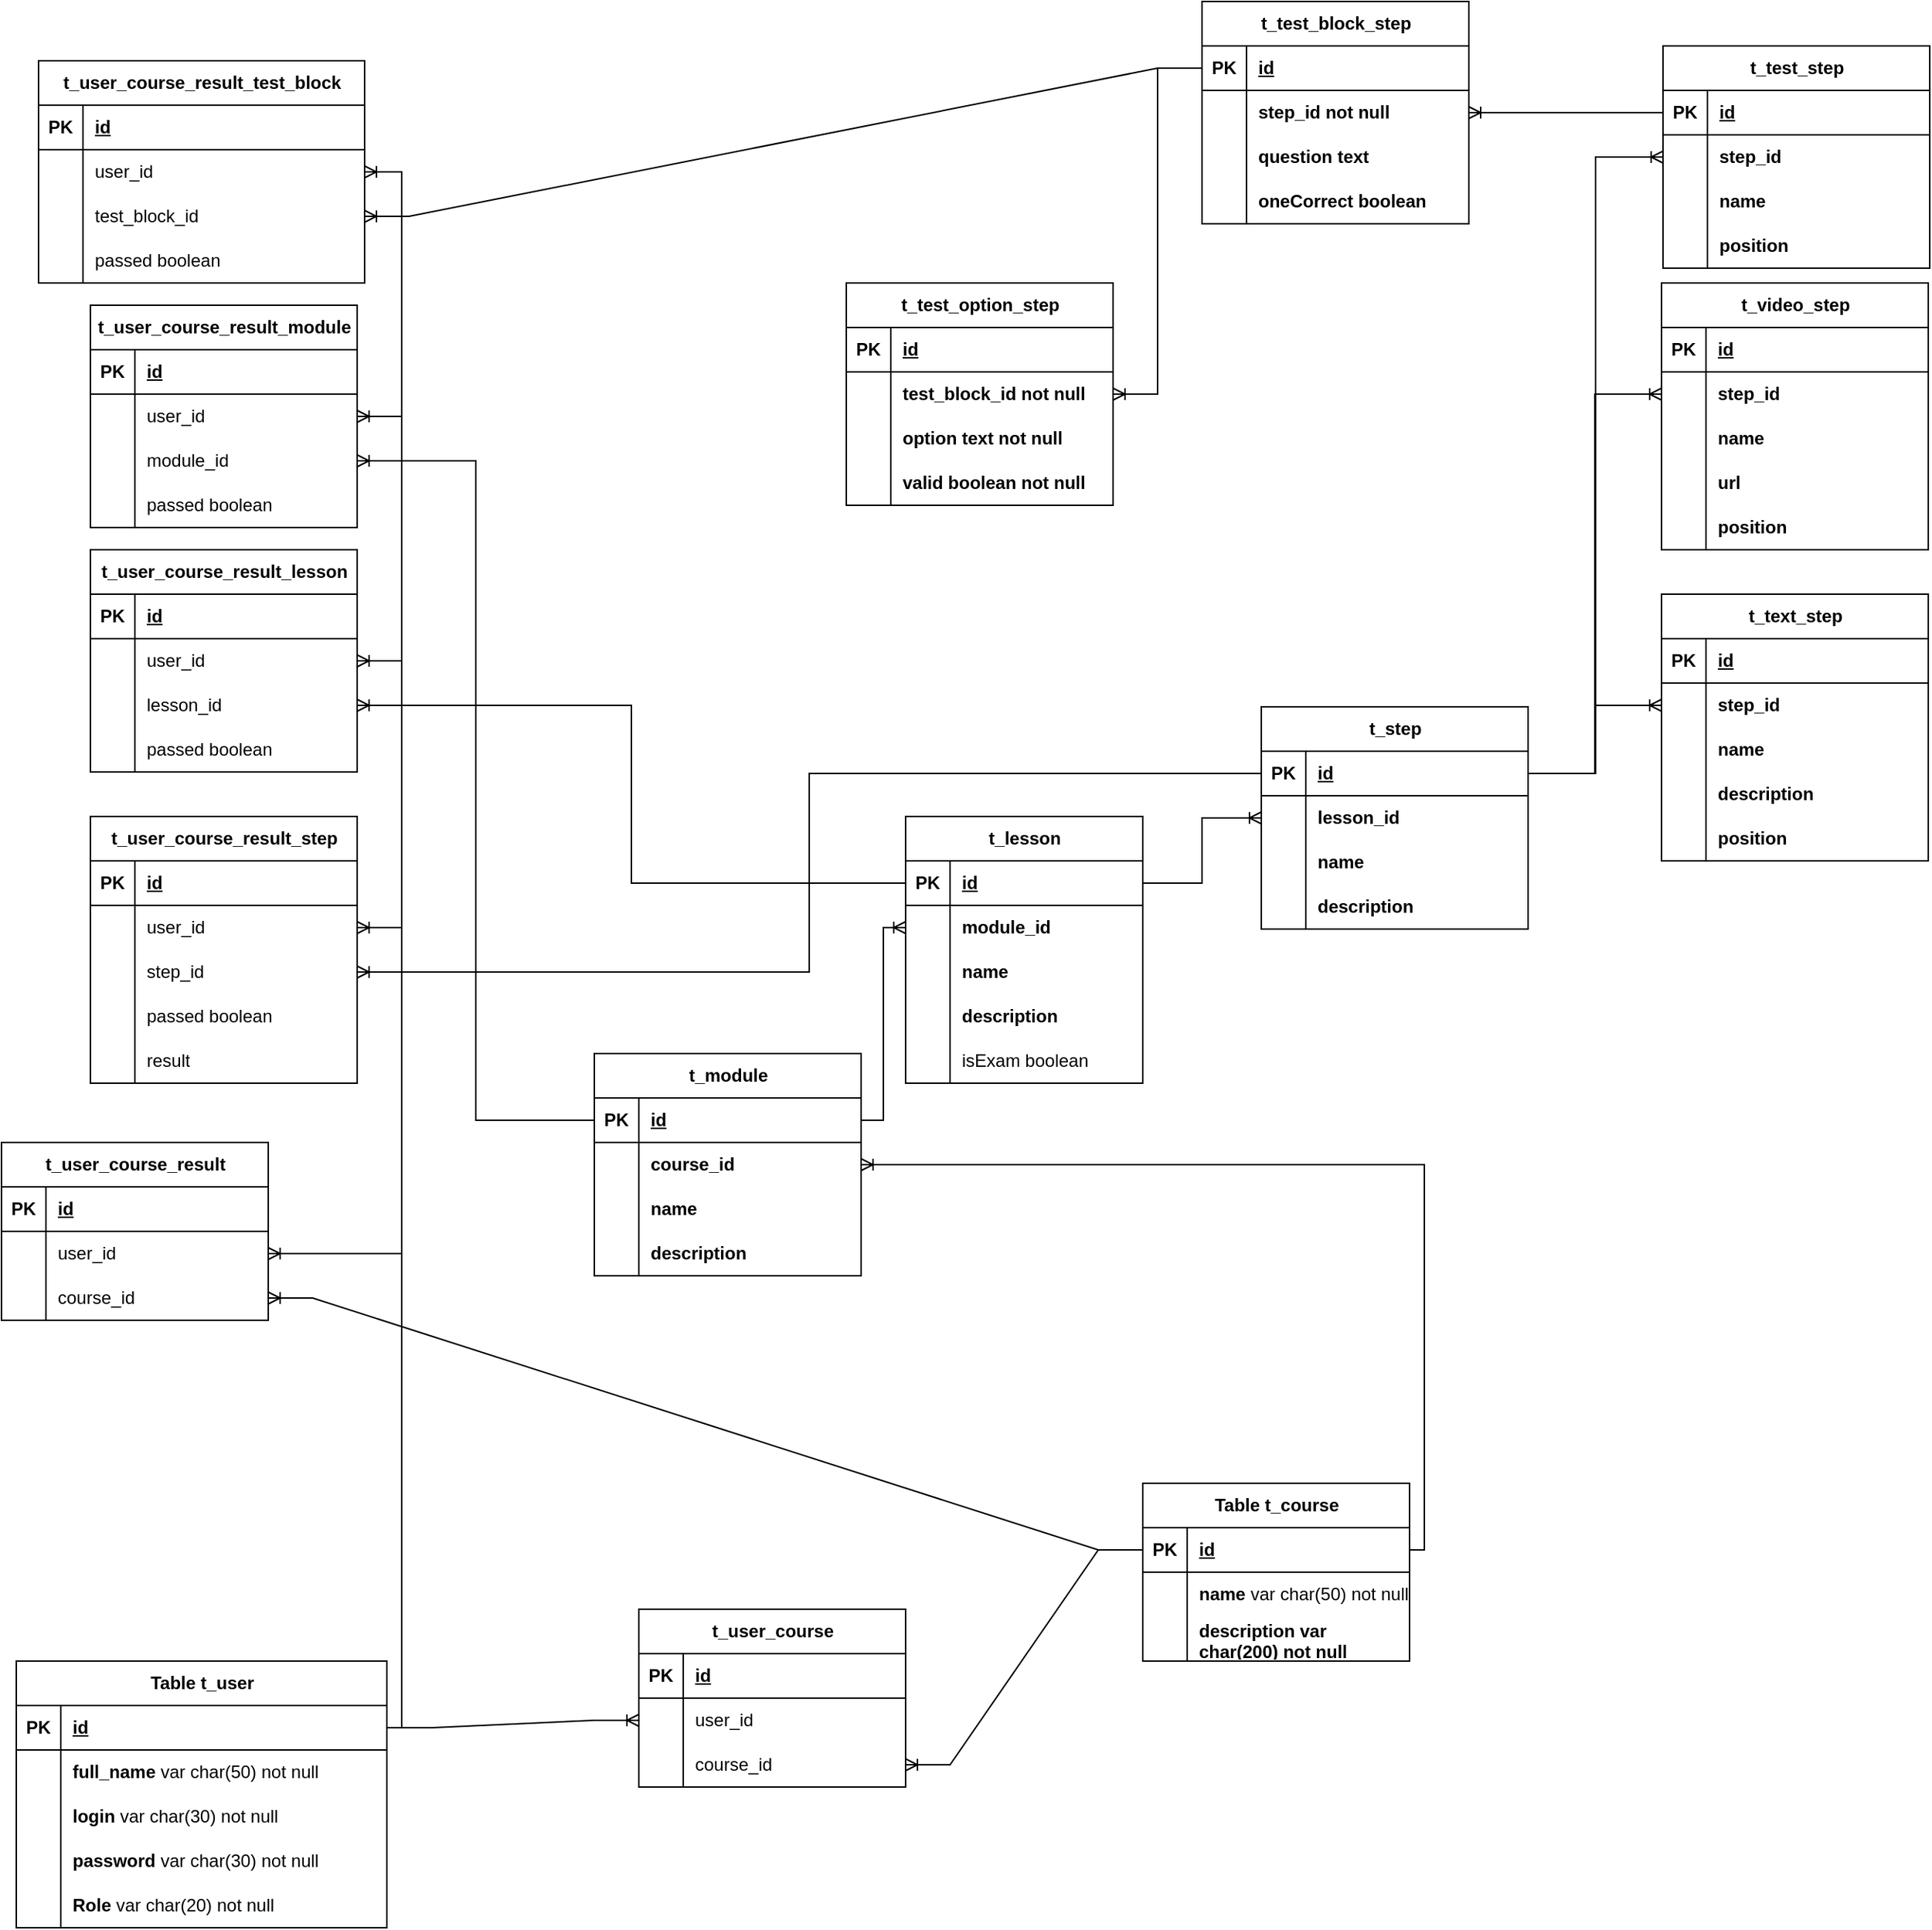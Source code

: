 <mxfile version="20.5.3" type="embed"><diagram name="Страница — 1" id="a2UokZ7oKo4srPj5slk7"><mxGraphModel dx="891" dy="1807" grid="1" gridSize="10" guides="1" tooltips="1" connect="1" arrows="1" fold="1" page="1" pageScale="1" pageWidth="827" pageHeight="1169" math="0" shadow="0"><root><mxCell id="0"/><mxCell id="1" parent="0"/><mxCell id="54Czu-5mhNsRSmX_T6UP-1" value="Table t_user" style="shape=table;startSize=30;container=1;collapsible=1;childLayout=tableLayout;fixedRows=1;rowLines=0;fontStyle=1;align=center;resizeLast=1;html=1;" parent="1" vertex="1"><mxGeometry x="40" y="60" width="250" height="180" as="geometry"/></mxCell><mxCell id="54Czu-5mhNsRSmX_T6UP-2" value="" style="shape=tableRow;horizontal=0;startSize=0;swimlaneHead=0;swimlaneBody=0;fillColor=none;collapsible=0;dropTarget=0;points=[[0,0.5],[1,0.5]];portConstraint=eastwest;top=0;left=0;right=0;bottom=1;" parent="54Czu-5mhNsRSmX_T6UP-1" vertex="1"><mxGeometry y="30" width="250" height="30" as="geometry"/></mxCell><mxCell id="54Czu-5mhNsRSmX_T6UP-3" value="PK" style="shape=partialRectangle;connectable=0;fillColor=none;top=0;left=0;bottom=0;right=0;fontStyle=1;overflow=hidden;whiteSpace=wrap;html=1;" parent="54Czu-5mhNsRSmX_T6UP-2" vertex="1"><mxGeometry width="30" height="30" as="geometry"><mxRectangle width="30" height="30" as="alternateBounds"/></mxGeometry></mxCell><mxCell id="54Czu-5mhNsRSmX_T6UP-4" value="id" style="shape=partialRectangle;connectable=0;fillColor=none;top=0;left=0;bottom=0;right=0;align=left;spacingLeft=6;fontStyle=5;overflow=hidden;whiteSpace=wrap;html=1;" parent="54Czu-5mhNsRSmX_T6UP-2" vertex="1"><mxGeometry x="30" width="220" height="30" as="geometry"><mxRectangle width="220" height="30" as="alternateBounds"/></mxGeometry></mxCell><mxCell id="54Czu-5mhNsRSmX_T6UP-5" value="" style="shape=tableRow;horizontal=0;startSize=0;swimlaneHead=0;swimlaneBody=0;fillColor=none;collapsible=0;dropTarget=0;points=[[0,0.5],[1,0.5]];portConstraint=eastwest;top=0;left=0;right=0;bottom=0;" parent="54Czu-5mhNsRSmX_T6UP-1" vertex="1"><mxGeometry y="60" width="250" height="30" as="geometry"/></mxCell><mxCell id="54Czu-5mhNsRSmX_T6UP-6" value="" style="shape=partialRectangle;connectable=0;fillColor=none;top=0;left=0;bottom=0;right=0;editable=1;overflow=hidden;whiteSpace=wrap;html=1;" parent="54Czu-5mhNsRSmX_T6UP-5" vertex="1"><mxGeometry width="30" height="30" as="geometry"><mxRectangle width="30" height="30" as="alternateBounds"/></mxGeometry></mxCell><mxCell id="54Czu-5mhNsRSmX_T6UP-7" value="&lt;b&gt;full_name &lt;/b&gt;var char(50) not null" style="shape=partialRectangle;connectable=0;fillColor=none;top=0;left=0;bottom=0;right=0;align=left;spacingLeft=6;overflow=hidden;whiteSpace=wrap;html=1;" parent="54Czu-5mhNsRSmX_T6UP-5" vertex="1"><mxGeometry x="30" width="220" height="30" as="geometry"><mxRectangle width="220" height="30" as="alternateBounds"/></mxGeometry></mxCell><mxCell id="54Czu-5mhNsRSmX_T6UP-8" value="" style="shape=tableRow;horizontal=0;startSize=0;swimlaneHead=0;swimlaneBody=0;fillColor=none;collapsible=0;dropTarget=0;points=[[0,0.5],[1,0.5]];portConstraint=eastwest;top=0;left=0;right=0;bottom=0;" parent="54Czu-5mhNsRSmX_T6UP-1" vertex="1"><mxGeometry y="90" width="250" height="30" as="geometry"/></mxCell><mxCell id="54Czu-5mhNsRSmX_T6UP-9" value="" style="shape=partialRectangle;connectable=0;fillColor=none;top=0;left=0;bottom=0;right=0;editable=1;overflow=hidden;whiteSpace=wrap;html=1;" parent="54Czu-5mhNsRSmX_T6UP-8" vertex="1"><mxGeometry width="30" height="30" as="geometry"><mxRectangle width="30" height="30" as="alternateBounds"/></mxGeometry></mxCell><mxCell id="54Czu-5mhNsRSmX_T6UP-10" value="&lt;b&gt;login&lt;/b&gt; var char(30) not null" style="shape=partialRectangle;connectable=0;fillColor=none;top=0;left=0;bottom=0;right=0;align=left;spacingLeft=6;overflow=hidden;whiteSpace=wrap;html=1;" parent="54Czu-5mhNsRSmX_T6UP-8" vertex="1"><mxGeometry x="30" width="220" height="30" as="geometry"><mxRectangle width="220" height="30" as="alternateBounds"/></mxGeometry></mxCell><mxCell id="54Czu-5mhNsRSmX_T6UP-11" value="" style="shape=tableRow;horizontal=0;startSize=0;swimlaneHead=0;swimlaneBody=0;fillColor=none;collapsible=0;dropTarget=0;points=[[0,0.5],[1,0.5]];portConstraint=eastwest;top=0;left=0;right=0;bottom=0;" parent="54Czu-5mhNsRSmX_T6UP-1" vertex="1"><mxGeometry y="120" width="250" height="30" as="geometry"/></mxCell><mxCell id="54Czu-5mhNsRSmX_T6UP-12" value="" style="shape=partialRectangle;connectable=0;fillColor=none;top=0;left=0;bottom=0;right=0;editable=1;overflow=hidden;whiteSpace=wrap;html=1;" parent="54Czu-5mhNsRSmX_T6UP-11" vertex="1"><mxGeometry width="30" height="30" as="geometry"><mxRectangle width="30" height="30" as="alternateBounds"/></mxGeometry></mxCell><mxCell id="54Czu-5mhNsRSmX_T6UP-13" value="&lt;b&gt;password &lt;/b&gt;var char(30) not null" style="shape=partialRectangle;connectable=0;fillColor=none;top=0;left=0;bottom=0;right=0;align=left;spacingLeft=6;overflow=hidden;whiteSpace=wrap;html=1;" parent="54Czu-5mhNsRSmX_T6UP-11" vertex="1"><mxGeometry x="30" width="220" height="30" as="geometry"><mxRectangle width="220" height="30" as="alternateBounds"/></mxGeometry></mxCell><mxCell id="54Czu-5mhNsRSmX_T6UP-14" value="" style="shape=tableRow;horizontal=0;startSize=0;swimlaneHead=0;swimlaneBody=0;fillColor=none;collapsible=0;dropTarget=0;points=[[0,0.5],[1,0.5]];portConstraint=eastwest;top=0;left=0;right=0;bottom=0;" parent="54Czu-5mhNsRSmX_T6UP-1" vertex="1"><mxGeometry y="150" width="250" height="30" as="geometry"/></mxCell><mxCell id="54Czu-5mhNsRSmX_T6UP-15" value="" style="shape=partialRectangle;connectable=0;fillColor=none;top=0;left=0;bottom=0;right=0;editable=1;overflow=hidden;whiteSpace=wrap;html=1;" parent="54Czu-5mhNsRSmX_T6UP-14" vertex="1"><mxGeometry width="30" height="30" as="geometry"><mxRectangle width="30" height="30" as="alternateBounds"/></mxGeometry></mxCell><mxCell id="54Czu-5mhNsRSmX_T6UP-16" value="&lt;b&gt;Role&amp;nbsp;&lt;/b&gt;var char(20) not null" style="shape=partialRectangle;connectable=0;fillColor=none;top=0;left=0;bottom=0;right=0;align=left;spacingLeft=6;overflow=hidden;whiteSpace=wrap;html=1;" parent="54Czu-5mhNsRSmX_T6UP-14" vertex="1"><mxGeometry x="30" width="220" height="30" as="geometry"><mxRectangle width="220" height="30" as="alternateBounds"/></mxGeometry></mxCell><mxCell id="54Czu-5mhNsRSmX_T6UP-17" value="Table t_course" style="shape=table;startSize=30;container=1;collapsible=1;childLayout=tableLayout;fixedRows=1;rowLines=0;fontStyle=1;align=center;resizeLast=1;html=1;" parent="1" vertex="1"><mxGeometry x="800" y="-60" width="180" height="120" as="geometry"/></mxCell><mxCell id="54Czu-5mhNsRSmX_T6UP-18" value="" style="shape=tableRow;horizontal=0;startSize=0;swimlaneHead=0;swimlaneBody=0;fillColor=none;collapsible=0;dropTarget=0;points=[[0,0.5],[1,0.5]];portConstraint=eastwest;top=0;left=0;right=0;bottom=1;" parent="54Czu-5mhNsRSmX_T6UP-17" vertex="1"><mxGeometry y="30" width="180" height="30" as="geometry"/></mxCell><mxCell id="54Czu-5mhNsRSmX_T6UP-19" value="PK" style="shape=partialRectangle;connectable=0;fillColor=none;top=0;left=0;bottom=0;right=0;fontStyle=1;overflow=hidden;whiteSpace=wrap;html=1;" parent="54Czu-5mhNsRSmX_T6UP-18" vertex="1"><mxGeometry width="30" height="30" as="geometry"><mxRectangle width="30" height="30" as="alternateBounds"/></mxGeometry></mxCell><mxCell id="54Czu-5mhNsRSmX_T6UP-20" value="id" style="shape=partialRectangle;connectable=0;fillColor=none;top=0;left=0;bottom=0;right=0;align=left;spacingLeft=6;fontStyle=5;overflow=hidden;whiteSpace=wrap;html=1;" parent="54Czu-5mhNsRSmX_T6UP-18" vertex="1"><mxGeometry x="30" width="150" height="30" as="geometry"><mxRectangle width="150" height="30" as="alternateBounds"/></mxGeometry></mxCell><mxCell id="54Czu-5mhNsRSmX_T6UP-21" value="" style="shape=tableRow;horizontal=0;startSize=0;swimlaneHead=0;swimlaneBody=0;fillColor=none;collapsible=0;dropTarget=0;points=[[0,0.5],[1,0.5]];portConstraint=eastwest;top=0;left=0;right=0;bottom=0;" parent="54Czu-5mhNsRSmX_T6UP-17" vertex="1"><mxGeometry y="60" width="180" height="30" as="geometry"/></mxCell><mxCell id="54Czu-5mhNsRSmX_T6UP-22" value="" style="shape=partialRectangle;connectable=0;fillColor=none;top=0;left=0;bottom=0;right=0;editable=1;overflow=hidden;whiteSpace=wrap;html=1;" parent="54Czu-5mhNsRSmX_T6UP-21" vertex="1"><mxGeometry width="30" height="30" as="geometry"><mxRectangle width="30" height="30" as="alternateBounds"/></mxGeometry></mxCell><mxCell id="54Czu-5mhNsRSmX_T6UP-23" value="&lt;b&gt;name&amp;nbsp;&lt;/b&gt;var char(50) not null" style="shape=partialRectangle;connectable=0;fillColor=none;top=0;left=0;bottom=0;right=0;align=left;spacingLeft=6;overflow=hidden;whiteSpace=wrap;html=1;" parent="54Czu-5mhNsRSmX_T6UP-21" vertex="1"><mxGeometry x="30" width="150" height="30" as="geometry"><mxRectangle width="150" height="30" as="alternateBounds"/></mxGeometry></mxCell><mxCell id="54Czu-5mhNsRSmX_T6UP-24" value="" style="shape=tableRow;horizontal=0;startSize=0;swimlaneHead=0;swimlaneBody=0;fillColor=none;collapsible=0;dropTarget=0;points=[[0,0.5],[1,0.5]];portConstraint=eastwest;top=0;left=0;right=0;bottom=0;" parent="54Czu-5mhNsRSmX_T6UP-17" vertex="1"><mxGeometry y="90" width="180" height="30" as="geometry"/></mxCell><mxCell id="54Czu-5mhNsRSmX_T6UP-25" value="" style="shape=partialRectangle;connectable=0;fillColor=none;top=0;left=0;bottom=0;right=0;editable=1;overflow=hidden;whiteSpace=wrap;html=1;" parent="54Czu-5mhNsRSmX_T6UP-24" vertex="1"><mxGeometry width="30" height="30" as="geometry"><mxRectangle width="30" height="30" as="alternateBounds"/></mxGeometry></mxCell><mxCell id="54Czu-5mhNsRSmX_T6UP-26" value="&lt;b&gt;description var char(200) not null&amp;nbsp;&lt;/b&gt;" style="shape=partialRectangle;connectable=0;fillColor=none;top=0;left=0;bottom=0;right=0;align=left;spacingLeft=6;overflow=hidden;whiteSpace=wrap;html=1;" parent="54Czu-5mhNsRSmX_T6UP-24" vertex="1"><mxGeometry x="30" width="150" height="30" as="geometry"><mxRectangle width="150" height="30" as="alternateBounds"/></mxGeometry></mxCell><mxCell id="54Czu-5mhNsRSmX_T6UP-30" value="t_user_course" style="shape=table;startSize=30;container=1;collapsible=1;childLayout=tableLayout;fixedRows=1;rowLines=0;fontStyle=1;align=center;resizeLast=1;html=1;" parent="1" vertex="1"><mxGeometry x="460" y="25" width="180" height="120" as="geometry"/></mxCell><mxCell id="54Czu-5mhNsRSmX_T6UP-31" value="" style="shape=tableRow;horizontal=0;startSize=0;swimlaneHead=0;swimlaneBody=0;fillColor=none;collapsible=0;dropTarget=0;points=[[0,0.5],[1,0.5]];portConstraint=eastwest;top=0;left=0;right=0;bottom=1;" parent="54Czu-5mhNsRSmX_T6UP-30" vertex="1"><mxGeometry y="30" width="180" height="30" as="geometry"/></mxCell><mxCell id="54Czu-5mhNsRSmX_T6UP-32" value="PK" style="shape=partialRectangle;connectable=0;fillColor=none;top=0;left=0;bottom=0;right=0;fontStyle=1;overflow=hidden;whiteSpace=wrap;html=1;" parent="54Czu-5mhNsRSmX_T6UP-31" vertex="1"><mxGeometry width="30" height="30" as="geometry"><mxRectangle width="30" height="30" as="alternateBounds"/></mxGeometry></mxCell><mxCell id="54Czu-5mhNsRSmX_T6UP-33" value="id" style="shape=partialRectangle;connectable=0;fillColor=none;top=0;left=0;bottom=0;right=0;align=left;spacingLeft=6;fontStyle=5;overflow=hidden;whiteSpace=wrap;html=1;" parent="54Czu-5mhNsRSmX_T6UP-31" vertex="1"><mxGeometry x="30" width="150" height="30" as="geometry"><mxRectangle width="150" height="30" as="alternateBounds"/></mxGeometry></mxCell><mxCell id="54Czu-5mhNsRSmX_T6UP-34" value="" style="shape=tableRow;horizontal=0;startSize=0;swimlaneHead=0;swimlaneBody=0;fillColor=none;collapsible=0;dropTarget=0;points=[[0,0.5],[1,0.5]];portConstraint=eastwest;top=0;left=0;right=0;bottom=0;" parent="54Czu-5mhNsRSmX_T6UP-30" vertex="1"><mxGeometry y="60" width="180" height="30" as="geometry"/></mxCell><mxCell id="54Czu-5mhNsRSmX_T6UP-35" value="" style="shape=partialRectangle;connectable=0;fillColor=none;top=0;left=0;bottom=0;right=0;editable=1;overflow=hidden;whiteSpace=wrap;html=1;" parent="54Czu-5mhNsRSmX_T6UP-34" vertex="1"><mxGeometry width="30" height="30" as="geometry"><mxRectangle width="30" height="30" as="alternateBounds"/></mxGeometry></mxCell><mxCell id="54Czu-5mhNsRSmX_T6UP-36" value="user_id&amp;nbsp;&lt;span style=&quot;white-space: pre;&quot;&gt;&#9;&lt;/span&gt;" style="shape=partialRectangle;connectable=0;fillColor=none;top=0;left=0;bottom=0;right=0;align=left;spacingLeft=6;overflow=hidden;whiteSpace=wrap;html=1;" parent="54Czu-5mhNsRSmX_T6UP-34" vertex="1"><mxGeometry x="30" width="150" height="30" as="geometry"><mxRectangle width="150" height="30" as="alternateBounds"/></mxGeometry></mxCell><mxCell id="54Czu-5mhNsRSmX_T6UP-37" value="" style="shape=tableRow;horizontal=0;startSize=0;swimlaneHead=0;swimlaneBody=0;fillColor=none;collapsible=0;dropTarget=0;points=[[0,0.5],[1,0.5]];portConstraint=eastwest;top=0;left=0;right=0;bottom=0;" parent="54Czu-5mhNsRSmX_T6UP-30" vertex="1"><mxGeometry y="90" width="180" height="30" as="geometry"/></mxCell><mxCell id="54Czu-5mhNsRSmX_T6UP-38" value="" style="shape=partialRectangle;connectable=0;fillColor=none;top=0;left=0;bottom=0;right=0;editable=1;overflow=hidden;whiteSpace=wrap;html=1;" parent="54Czu-5mhNsRSmX_T6UP-37" vertex="1"><mxGeometry width="30" height="30" as="geometry"><mxRectangle width="30" height="30" as="alternateBounds"/></mxGeometry></mxCell><mxCell id="54Czu-5mhNsRSmX_T6UP-39" value="course_id" style="shape=partialRectangle;connectable=0;fillColor=none;top=0;left=0;bottom=0;right=0;align=left;spacingLeft=6;overflow=hidden;whiteSpace=wrap;html=1;" parent="54Czu-5mhNsRSmX_T6UP-37" vertex="1"><mxGeometry x="30" width="150" height="30" as="geometry"><mxRectangle width="150" height="30" as="alternateBounds"/></mxGeometry></mxCell><mxCell id="54Czu-5mhNsRSmX_T6UP-43" value="" style="edgeStyle=entityRelationEdgeStyle;fontSize=12;html=1;endArrow=ERoneToMany;rounded=0;entryX=1;entryY=0.5;entryDx=0;entryDy=0;exitX=0;exitY=0.5;exitDx=0;exitDy=0;" parent="1" source="54Czu-5mhNsRSmX_T6UP-18" target="54Czu-5mhNsRSmX_T6UP-37" edge="1"><mxGeometry width="100" height="100" relative="1" as="geometry"><mxPoint x="614" y="327" as="sourcePoint"/><mxPoint x="714" y="227" as="targetPoint"/></mxGeometry></mxCell><mxCell id="54Czu-5mhNsRSmX_T6UP-44" value="" style="edgeStyle=entityRelationEdgeStyle;fontSize=12;html=1;endArrow=ERoneToMany;rounded=0;exitX=1;exitY=0.5;exitDx=0;exitDy=0;entryX=0;entryY=0.5;entryDx=0;entryDy=0;" parent="1" source="54Czu-5mhNsRSmX_T6UP-2" target="54Czu-5mhNsRSmX_T6UP-34" edge="1"><mxGeometry width="100" height="100" relative="1" as="geometry"><mxPoint x="420" y="360" as="sourcePoint"/><mxPoint x="520" y="260" as="targetPoint"/></mxGeometry></mxCell><mxCell id="54Czu-5mhNsRSmX_T6UP-45" value="t_user_course_result" style="shape=table;startSize=30;container=1;collapsible=1;childLayout=tableLayout;fixedRows=1;rowLines=0;fontStyle=1;align=center;resizeLast=1;html=1;" parent="1" vertex="1"><mxGeometry x="30" y="-290" width="180" height="120" as="geometry"/></mxCell><mxCell id="54Czu-5mhNsRSmX_T6UP-46" value="" style="shape=tableRow;horizontal=0;startSize=0;swimlaneHead=0;swimlaneBody=0;fillColor=none;collapsible=0;dropTarget=0;points=[[0,0.5],[1,0.5]];portConstraint=eastwest;top=0;left=0;right=0;bottom=1;" parent="54Czu-5mhNsRSmX_T6UP-45" vertex="1"><mxGeometry y="30" width="180" height="30" as="geometry"/></mxCell><mxCell id="54Czu-5mhNsRSmX_T6UP-47" value="PK" style="shape=partialRectangle;connectable=0;fillColor=none;top=0;left=0;bottom=0;right=0;fontStyle=1;overflow=hidden;whiteSpace=wrap;html=1;" parent="54Czu-5mhNsRSmX_T6UP-46" vertex="1"><mxGeometry width="30" height="30" as="geometry"><mxRectangle width="30" height="30" as="alternateBounds"/></mxGeometry></mxCell><mxCell id="54Czu-5mhNsRSmX_T6UP-48" value="id" style="shape=partialRectangle;connectable=0;fillColor=none;top=0;left=0;bottom=0;right=0;align=left;spacingLeft=6;fontStyle=5;overflow=hidden;whiteSpace=wrap;html=1;" parent="54Czu-5mhNsRSmX_T6UP-46" vertex="1"><mxGeometry x="30" width="150" height="30" as="geometry"><mxRectangle width="150" height="30" as="alternateBounds"/></mxGeometry></mxCell><mxCell id="54Czu-5mhNsRSmX_T6UP-49" value="" style="shape=tableRow;horizontal=0;startSize=0;swimlaneHead=0;swimlaneBody=0;fillColor=none;collapsible=0;dropTarget=0;points=[[0,0.5],[1,0.5]];portConstraint=eastwest;top=0;left=0;right=0;bottom=0;" parent="54Czu-5mhNsRSmX_T6UP-45" vertex="1"><mxGeometry y="60" width="180" height="30" as="geometry"/></mxCell><mxCell id="54Czu-5mhNsRSmX_T6UP-50" value="" style="shape=partialRectangle;connectable=0;fillColor=none;top=0;left=0;bottom=0;right=0;editable=1;overflow=hidden;whiteSpace=wrap;html=1;" parent="54Czu-5mhNsRSmX_T6UP-49" vertex="1"><mxGeometry width="30" height="30" as="geometry"><mxRectangle width="30" height="30" as="alternateBounds"/></mxGeometry></mxCell><mxCell id="54Czu-5mhNsRSmX_T6UP-51" value="user_id" style="shape=partialRectangle;connectable=0;fillColor=none;top=0;left=0;bottom=0;right=0;align=left;spacingLeft=6;overflow=hidden;whiteSpace=wrap;html=1;" parent="54Czu-5mhNsRSmX_T6UP-49" vertex="1"><mxGeometry x="30" width="150" height="30" as="geometry"><mxRectangle width="150" height="30" as="alternateBounds"/></mxGeometry></mxCell><mxCell id="-Ss1wmcw63-KnU_H1X-H-14" value="" style="shape=tableRow;horizontal=0;startSize=0;swimlaneHead=0;swimlaneBody=0;fillColor=none;collapsible=0;dropTarget=0;points=[[0,0.5],[1,0.5]];portConstraint=eastwest;top=0;left=0;right=0;bottom=0;" parent="54Czu-5mhNsRSmX_T6UP-45" vertex="1"><mxGeometry y="90" width="180" height="30" as="geometry"/></mxCell><mxCell id="-Ss1wmcw63-KnU_H1X-H-15" value="" style="shape=partialRectangle;connectable=0;fillColor=none;top=0;left=0;bottom=0;right=0;editable=1;overflow=hidden;whiteSpace=wrap;html=1;" parent="-Ss1wmcw63-KnU_H1X-H-14" vertex="1"><mxGeometry width="30" height="30" as="geometry"><mxRectangle width="30" height="30" as="alternateBounds"/></mxGeometry></mxCell><mxCell id="-Ss1wmcw63-KnU_H1X-H-16" value="course_id" style="shape=partialRectangle;connectable=0;fillColor=none;top=0;left=0;bottom=0;right=0;align=left;spacingLeft=6;overflow=hidden;whiteSpace=wrap;html=1;" parent="-Ss1wmcw63-KnU_H1X-H-14" vertex="1"><mxGeometry x="30" width="150" height="30" as="geometry"><mxRectangle width="150" height="30" as="alternateBounds"/></mxGeometry></mxCell><mxCell id="54Czu-5mhNsRSmX_T6UP-58" value="t_module" style="shape=table;startSize=30;container=1;collapsible=1;childLayout=tableLayout;fixedRows=1;rowLines=0;fontStyle=1;align=center;resizeLast=1;html=1;" parent="1" vertex="1"><mxGeometry x="430" y="-350" width="180" height="150" as="geometry"/></mxCell><mxCell id="54Czu-5mhNsRSmX_T6UP-59" value="" style="shape=tableRow;horizontal=0;startSize=0;swimlaneHead=0;swimlaneBody=0;fillColor=none;collapsible=0;dropTarget=0;points=[[0,0.5],[1,0.5]];portConstraint=eastwest;top=0;left=0;right=0;bottom=1;" parent="54Czu-5mhNsRSmX_T6UP-58" vertex="1"><mxGeometry y="30" width="180" height="30" as="geometry"/></mxCell><mxCell id="54Czu-5mhNsRSmX_T6UP-60" value="PK" style="shape=partialRectangle;connectable=0;fillColor=none;top=0;left=0;bottom=0;right=0;fontStyle=1;overflow=hidden;whiteSpace=wrap;html=1;" parent="54Czu-5mhNsRSmX_T6UP-59" vertex="1"><mxGeometry width="30" height="30" as="geometry"><mxRectangle width="30" height="30" as="alternateBounds"/></mxGeometry></mxCell><mxCell id="54Czu-5mhNsRSmX_T6UP-61" value="id&lt;span style=&quot;white-space: pre;&quot;&gt;&#9;&lt;/span&gt;" style="shape=partialRectangle;connectable=0;fillColor=none;top=0;left=0;bottom=0;right=0;align=left;spacingLeft=6;fontStyle=5;overflow=hidden;whiteSpace=wrap;html=1;" parent="54Czu-5mhNsRSmX_T6UP-59" vertex="1"><mxGeometry x="30" width="150" height="30" as="geometry"><mxRectangle width="150" height="30" as="alternateBounds"/></mxGeometry></mxCell><mxCell id="54Czu-5mhNsRSmX_T6UP-62" value="" style="shape=tableRow;horizontal=0;startSize=0;swimlaneHead=0;swimlaneBody=0;fillColor=none;collapsible=0;dropTarget=0;points=[[0,0.5],[1,0.5]];portConstraint=eastwest;top=0;left=0;right=0;bottom=0;" parent="54Czu-5mhNsRSmX_T6UP-58" vertex="1"><mxGeometry y="60" width="180" height="30" as="geometry"/></mxCell><mxCell id="54Czu-5mhNsRSmX_T6UP-63" value="" style="shape=partialRectangle;connectable=0;fillColor=none;top=0;left=0;bottom=0;right=0;editable=1;overflow=hidden;whiteSpace=wrap;html=1;" parent="54Czu-5mhNsRSmX_T6UP-62" vertex="1"><mxGeometry width="30" height="30" as="geometry"><mxRectangle width="30" height="30" as="alternateBounds"/></mxGeometry></mxCell><mxCell id="54Czu-5mhNsRSmX_T6UP-64" value="&lt;b&gt;course_id&lt;/b&gt;" style="shape=partialRectangle;connectable=0;fillColor=none;top=0;left=0;bottom=0;right=0;align=left;spacingLeft=6;overflow=hidden;whiteSpace=wrap;html=1;" parent="54Czu-5mhNsRSmX_T6UP-62" vertex="1"><mxGeometry x="30" width="150" height="30" as="geometry"><mxRectangle width="150" height="30" as="alternateBounds"/></mxGeometry></mxCell><mxCell id="54Czu-5mhNsRSmX_T6UP-65" value="" style="shape=tableRow;horizontal=0;startSize=0;swimlaneHead=0;swimlaneBody=0;fillColor=none;collapsible=0;dropTarget=0;points=[[0,0.5],[1,0.5]];portConstraint=eastwest;top=0;left=0;right=0;bottom=0;" parent="54Czu-5mhNsRSmX_T6UP-58" vertex="1"><mxGeometry y="90" width="180" height="30" as="geometry"/></mxCell><mxCell id="54Czu-5mhNsRSmX_T6UP-66" value="" style="shape=partialRectangle;connectable=0;fillColor=none;top=0;left=0;bottom=0;right=0;editable=1;overflow=hidden;whiteSpace=wrap;html=1;" parent="54Czu-5mhNsRSmX_T6UP-65" vertex="1"><mxGeometry width="30" height="30" as="geometry"><mxRectangle width="30" height="30" as="alternateBounds"/></mxGeometry></mxCell><mxCell id="54Czu-5mhNsRSmX_T6UP-67" value="&lt;b&gt;name&lt;/b&gt;" style="shape=partialRectangle;connectable=0;fillColor=none;top=0;left=0;bottom=0;right=0;align=left;spacingLeft=6;overflow=hidden;whiteSpace=wrap;html=1;" parent="54Czu-5mhNsRSmX_T6UP-65" vertex="1"><mxGeometry x="30" width="150" height="30" as="geometry"><mxRectangle width="150" height="30" as="alternateBounds"/></mxGeometry></mxCell><mxCell id="54Czu-5mhNsRSmX_T6UP-68" value="" style="shape=tableRow;horizontal=0;startSize=0;swimlaneHead=0;swimlaneBody=0;fillColor=none;collapsible=0;dropTarget=0;points=[[0,0.5],[1,0.5]];portConstraint=eastwest;top=0;left=0;right=0;bottom=0;" parent="54Czu-5mhNsRSmX_T6UP-58" vertex="1"><mxGeometry y="120" width="180" height="30" as="geometry"/></mxCell><mxCell id="54Czu-5mhNsRSmX_T6UP-69" value="" style="shape=partialRectangle;connectable=0;fillColor=none;top=0;left=0;bottom=0;right=0;editable=1;overflow=hidden;whiteSpace=wrap;html=1;" parent="54Czu-5mhNsRSmX_T6UP-68" vertex="1"><mxGeometry width="30" height="30" as="geometry"><mxRectangle width="30" height="30" as="alternateBounds"/></mxGeometry></mxCell><mxCell id="54Czu-5mhNsRSmX_T6UP-70" value="&lt;b&gt;description&lt;/b&gt;" style="shape=partialRectangle;connectable=0;fillColor=none;top=0;left=0;bottom=0;right=0;align=left;spacingLeft=6;overflow=hidden;whiteSpace=wrap;html=1;" parent="54Czu-5mhNsRSmX_T6UP-68" vertex="1"><mxGeometry x="30" width="150" height="30" as="geometry"><mxRectangle width="150" height="30" as="alternateBounds"/></mxGeometry></mxCell><mxCell id="54Czu-5mhNsRSmX_T6UP-74" value="t_text_step" style="shape=table;startSize=30;container=1;collapsible=1;childLayout=tableLayout;fixedRows=1;rowLines=0;fontStyle=1;align=center;resizeLast=1;html=1;" parent="1" vertex="1"><mxGeometry x="1150" y="-660" width="180" height="180" as="geometry"/></mxCell><mxCell id="54Czu-5mhNsRSmX_T6UP-75" value="" style="shape=tableRow;horizontal=0;startSize=0;swimlaneHead=0;swimlaneBody=0;fillColor=none;collapsible=0;dropTarget=0;points=[[0,0.5],[1,0.5]];portConstraint=eastwest;top=0;left=0;right=0;bottom=1;" parent="54Czu-5mhNsRSmX_T6UP-74" vertex="1"><mxGeometry y="30" width="180" height="30" as="geometry"/></mxCell><mxCell id="54Czu-5mhNsRSmX_T6UP-76" value="PK" style="shape=partialRectangle;connectable=0;fillColor=none;top=0;left=0;bottom=0;right=0;fontStyle=1;overflow=hidden;whiteSpace=wrap;html=1;" parent="54Czu-5mhNsRSmX_T6UP-75" vertex="1"><mxGeometry width="30" height="30" as="geometry"><mxRectangle width="30" height="30" as="alternateBounds"/></mxGeometry></mxCell><mxCell id="54Czu-5mhNsRSmX_T6UP-77" value="id" style="shape=partialRectangle;connectable=0;fillColor=none;top=0;left=0;bottom=0;right=0;align=left;spacingLeft=6;fontStyle=5;overflow=hidden;whiteSpace=wrap;html=1;" parent="54Czu-5mhNsRSmX_T6UP-75" vertex="1"><mxGeometry x="30" width="150" height="30" as="geometry"><mxRectangle width="150" height="30" as="alternateBounds"/></mxGeometry></mxCell><mxCell id="54Czu-5mhNsRSmX_T6UP-78" value="" style="shape=tableRow;horizontal=0;startSize=0;swimlaneHead=0;swimlaneBody=0;fillColor=none;collapsible=0;dropTarget=0;points=[[0,0.5],[1,0.5]];portConstraint=eastwest;top=0;left=0;right=0;bottom=0;" parent="54Czu-5mhNsRSmX_T6UP-74" vertex="1"><mxGeometry y="60" width="180" height="30" as="geometry"/></mxCell><mxCell id="54Czu-5mhNsRSmX_T6UP-79" value="" style="shape=partialRectangle;connectable=0;fillColor=none;top=0;left=0;bottom=0;right=0;editable=1;overflow=hidden;whiteSpace=wrap;html=1;" parent="54Czu-5mhNsRSmX_T6UP-78" vertex="1"><mxGeometry width="30" height="30" as="geometry"><mxRectangle width="30" height="30" as="alternateBounds"/></mxGeometry></mxCell><mxCell id="54Czu-5mhNsRSmX_T6UP-80" value="&lt;b&gt;step_id&lt;/b&gt;" style="shape=partialRectangle;connectable=0;fillColor=none;top=0;left=0;bottom=0;right=0;align=left;spacingLeft=6;overflow=hidden;whiteSpace=wrap;html=1;" parent="54Czu-5mhNsRSmX_T6UP-78" vertex="1"><mxGeometry x="30" width="150" height="30" as="geometry"><mxRectangle width="150" height="30" as="alternateBounds"/></mxGeometry></mxCell><mxCell id="54Czu-5mhNsRSmX_T6UP-81" value="" style="shape=tableRow;horizontal=0;startSize=0;swimlaneHead=0;swimlaneBody=0;fillColor=none;collapsible=0;dropTarget=0;points=[[0,0.5],[1,0.5]];portConstraint=eastwest;top=0;left=0;right=0;bottom=0;" parent="54Czu-5mhNsRSmX_T6UP-74" vertex="1"><mxGeometry y="90" width="180" height="30" as="geometry"/></mxCell><mxCell id="54Czu-5mhNsRSmX_T6UP-82" value="" style="shape=partialRectangle;connectable=0;fillColor=none;top=0;left=0;bottom=0;right=0;editable=1;overflow=hidden;whiteSpace=wrap;html=1;" parent="54Czu-5mhNsRSmX_T6UP-81" vertex="1"><mxGeometry width="30" height="30" as="geometry"><mxRectangle width="30" height="30" as="alternateBounds"/></mxGeometry></mxCell><mxCell id="54Czu-5mhNsRSmX_T6UP-83" value="&lt;b&gt;name&amp;nbsp;&lt;/b&gt;" style="shape=partialRectangle;connectable=0;fillColor=none;top=0;left=0;bottom=0;right=0;align=left;spacingLeft=6;overflow=hidden;whiteSpace=wrap;html=1;" parent="54Czu-5mhNsRSmX_T6UP-81" vertex="1"><mxGeometry x="30" width="150" height="30" as="geometry"><mxRectangle width="150" height="30" as="alternateBounds"/></mxGeometry></mxCell><mxCell id="54Czu-5mhNsRSmX_T6UP-84" value="" style="shape=tableRow;horizontal=0;startSize=0;swimlaneHead=0;swimlaneBody=0;fillColor=none;collapsible=0;dropTarget=0;points=[[0,0.5],[1,0.5]];portConstraint=eastwest;top=0;left=0;right=0;bottom=0;" parent="54Czu-5mhNsRSmX_T6UP-74" vertex="1"><mxGeometry y="120" width="180" height="30" as="geometry"/></mxCell><mxCell id="54Czu-5mhNsRSmX_T6UP-85" value="" style="shape=partialRectangle;connectable=0;fillColor=none;top=0;left=0;bottom=0;right=0;editable=1;overflow=hidden;whiteSpace=wrap;html=1;" parent="54Czu-5mhNsRSmX_T6UP-84" vertex="1"><mxGeometry width="30" height="30" as="geometry"><mxRectangle width="30" height="30" as="alternateBounds"/></mxGeometry></mxCell><mxCell id="54Czu-5mhNsRSmX_T6UP-86" value="&lt;b&gt;description&amp;nbsp;&lt;/b&gt;" style="shape=partialRectangle;connectable=0;fillColor=none;top=0;left=0;bottom=0;right=0;align=left;spacingLeft=6;overflow=hidden;whiteSpace=wrap;html=1;" parent="54Czu-5mhNsRSmX_T6UP-84" vertex="1"><mxGeometry x="30" width="150" height="30" as="geometry"><mxRectangle width="150" height="30" as="alternateBounds"/></mxGeometry></mxCell><mxCell id="5" value="" style="shape=tableRow;horizontal=0;startSize=0;swimlaneHead=0;swimlaneBody=0;fillColor=none;collapsible=0;dropTarget=0;points=[[0,0.5],[1,0.5]];portConstraint=eastwest;top=0;left=0;right=0;bottom=0;" vertex="1" parent="54Czu-5mhNsRSmX_T6UP-74"><mxGeometry y="150" width="180" height="30" as="geometry"/></mxCell><mxCell id="6" value="" style="shape=partialRectangle;connectable=0;fillColor=none;top=0;left=0;bottom=0;right=0;editable=1;overflow=hidden;whiteSpace=wrap;html=1;" vertex="1" parent="5"><mxGeometry width="30" height="30" as="geometry"><mxRectangle width="30" height="30" as="alternateBounds"/></mxGeometry></mxCell><mxCell id="7" value="&lt;b&gt;position&lt;/b&gt;" style="shape=partialRectangle;connectable=0;fillColor=none;top=0;left=0;bottom=0;right=0;align=left;spacingLeft=6;overflow=hidden;whiteSpace=wrap;html=1;" vertex="1" parent="5"><mxGeometry x="30" width="150" height="30" as="geometry"><mxRectangle width="150" height="30" as="alternateBounds"/></mxGeometry></mxCell><mxCell id="54Czu-5mhNsRSmX_T6UP-88" value="" style="edgeStyle=orthogonalEdgeStyle;fontSize=12;html=1;endArrow=ERoneToMany;rounded=0;entryX=1;entryY=0.5;entryDx=0;entryDy=0;exitX=1;exitY=0.5;exitDx=0;exitDy=0;" parent="1" source="54Czu-5mhNsRSmX_T6UP-18" target="54Czu-5mhNsRSmX_T6UP-62" edge="1"><mxGeometry width="100" height="100" relative="1" as="geometry"><mxPoint x="840" y="-110" as="sourcePoint"/><mxPoint x="940" y="-210" as="targetPoint"/></mxGeometry></mxCell><mxCell id="54Czu-5mhNsRSmX_T6UP-89" value="t_video_step" style="shape=table;startSize=30;container=1;collapsible=1;childLayout=tableLayout;fixedRows=1;rowLines=0;fontStyle=1;align=center;resizeLast=1;html=1;" parent="1" vertex="1"><mxGeometry x="1150" y="-870" width="180" height="180" as="geometry"/></mxCell><mxCell id="54Czu-5mhNsRSmX_T6UP-90" value="" style="shape=tableRow;horizontal=0;startSize=0;swimlaneHead=0;swimlaneBody=0;fillColor=none;collapsible=0;dropTarget=0;points=[[0,0.5],[1,0.5]];portConstraint=eastwest;top=0;left=0;right=0;bottom=1;" parent="54Czu-5mhNsRSmX_T6UP-89" vertex="1"><mxGeometry y="30" width="180" height="30" as="geometry"/></mxCell><mxCell id="54Czu-5mhNsRSmX_T6UP-91" value="PK" style="shape=partialRectangle;connectable=0;fillColor=none;top=0;left=0;bottom=0;right=0;fontStyle=1;overflow=hidden;whiteSpace=wrap;html=1;" parent="54Czu-5mhNsRSmX_T6UP-90" vertex="1"><mxGeometry width="30" height="30" as="geometry"><mxRectangle width="30" height="30" as="alternateBounds"/></mxGeometry></mxCell><mxCell id="54Czu-5mhNsRSmX_T6UP-92" value="id" style="shape=partialRectangle;connectable=0;fillColor=none;top=0;left=0;bottom=0;right=0;align=left;spacingLeft=6;fontStyle=5;overflow=hidden;whiteSpace=wrap;html=1;" parent="54Czu-5mhNsRSmX_T6UP-90" vertex="1"><mxGeometry x="30" width="150" height="30" as="geometry"><mxRectangle width="150" height="30" as="alternateBounds"/></mxGeometry></mxCell><mxCell id="54Czu-5mhNsRSmX_T6UP-93" value="" style="shape=tableRow;horizontal=0;startSize=0;swimlaneHead=0;swimlaneBody=0;fillColor=none;collapsible=0;dropTarget=0;points=[[0,0.5],[1,0.5]];portConstraint=eastwest;top=0;left=0;right=0;bottom=0;" parent="54Czu-5mhNsRSmX_T6UP-89" vertex="1"><mxGeometry y="60" width="180" height="30" as="geometry"/></mxCell><mxCell id="54Czu-5mhNsRSmX_T6UP-94" value="" style="shape=partialRectangle;connectable=0;fillColor=none;top=0;left=0;bottom=0;right=0;editable=1;overflow=hidden;whiteSpace=wrap;html=1;" parent="54Czu-5mhNsRSmX_T6UP-93" vertex="1"><mxGeometry width="30" height="30" as="geometry"><mxRectangle width="30" height="30" as="alternateBounds"/></mxGeometry></mxCell><mxCell id="54Czu-5mhNsRSmX_T6UP-95" value="&lt;b&gt;step_id&lt;/b&gt;" style="shape=partialRectangle;connectable=0;fillColor=none;top=0;left=0;bottom=0;right=0;align=left;spacingLeft=6;overflow=hidden;whiteSpace=wrap;html=1;" parent="54Czu-5mhNsRSmX_T6UP-93" vertex="1"><mxGeometry x="30" width="150" height="30" as="geometry"><mxRectangle width="150" height="30" as="alternateBounds"/></mxGeometry></mxCell><mxCell id="54Czu-5mhNsRSmX_T6UP-96" value="" style="shape=tableRow;horizontal=0;startSize=0;swimlaneHead=0;swimlaneBody=0;fillColor=none;collapsible=0;dropTarget=0;points=[[0,0.5],[1,0.5]];portConstraint=eastwest;top=0;left=0;right=0;bottom=0;" parent="54Czu-5mhNsRSmX_T6UP-89" vertex="1"><mxGeometry y="90" width="180" height="30" as="geometry"/></mxCell><mxCell id="54Czu-5mhNsRSmX_T6UP-97" value="" style="shape=partialRectangle;connectable=0;fillColor=none;top=0;left=0;bottom=0;right=0;editable=1;overflow=hidden;whiteSpace=wrap;html=1;" parent="54Czu-5mhNsRSmX_T6UP-96" vertex="1"><mxGeometry width="30" height="30" as="geometry"><mxRectangle width="30" height="30" as="alternateBounds"/></mxGeometry></mxCell><mxCell id="54Czu-5mhNsRSmX_T6UP-98" value="&lt;b&gt;name&amp;nbsp;&lt;/b&gt;" style="shape=partialRectangle;connectable=0;fillColor=none;top=0;left=0;bottom=0;right=0;align=left;spacingLeft=6;overflow=hidden;whiteSpace=wrap;html=1;" parent="54Czu-5mhNsRSmX_T6UP-96" vertex="1"><mxGeometry x="30" width="150" height="30" as="geometry"><mxRectangle width="150" height="30" as="alternateBounds"/></mxGeometry></mxCell><mxCell id="54Czu-5mhNsRSmX_T6UP-99" value="" style="shape=tableRow;horizontal=0;startSize=0;swimlaneHead=0;swimlaneBody=0;fillColor=none;collapsible=0;dropTarget=0;points=[[0,0.5],[1,0.5]];portConstraint=eastwest;top=0;left=0;right=0;bottom=0;" parent="54Czu-5mhNsRSmX_T6UP-89" vertex="1"><mxGeometry y="120" width="180" height="30" as="geometry"/></mxCell><mxCell id="54Czu-5mhNsRSmX_T6UP-100" value="" style="shape=partialRectangle;connectable=0;fillColor=none;top=0;left=0;bottom=0;right=0;editable=1;overflow=hidden;whiteSpace=wrap;html=1;" parent="54Czu-5mhNsRSmX_T6UP-99" vertex="1"><mxGeometry width="30" height="30" as="geometry"><mxRectangle width="30" height="30" as="alternateBounds"/></mxGeometry></mxCell><mxCell id="54Czu-5mhNsRSmX_T6UP-101" value="&lt;b&gt;url&lt;/b&gt;" style="shape=partialRectangle;connectable=0;fillColor=none;top=0;left=0;bottom=0;right=0;align=left;spacingLeft=6;overflow=hidden;whiteSpace=wrap;html=1;" parent="54Czu-5mhNsRSmX_T6UP-99" vertex="1"><mxGeometry x="30" width="150" height="30" as="geometry"><mxRectangle width="150" height="30" as="alternateBounds"/></mxGeometry></mxCell><mxCell id="2" value="" style="shape=tableRow;horizontal=0;startSize=0;swimlaneHead=0;swimlaneBody=0;fillColor=none;collapsible=0;dropTarget=0;points=[[0,0.5],[1,0.5]];portConstraint=eastwest;top=0;left=0;right=0;bottom=0;" vertex="1" parent="54Czu-5mhNsRSmX_T6UP-89"><mxGeometry y="150" width="180" height="30" as="geometry"/></mxCell><mxCell id="3" value="" style="shape=partialRectangle;connectable=0;fillColor=none;top=0;left=0;bottom=0;right=0;editable=1;overflow=hidden;whiteSpace=wrap;html=1;" vertex="1" parent="2"><mxGeometry width="30" height="30" as="geometry"><mxRectangle width="30" height="30" as="alternateBounds"/></mxGeometry></mxCell><mxCell id="4" value="&lt;b&gt;position&lt;/b&gt;" style="shape=partialRectangle;connectable=0;fillColor=none;top=0;left=0;bottom=0;right=0;align=left;spacingLeft=6;overflow=hidden;whiteSpace=wrap;html=1;" vertex="1" parent="2"><mxGeometry x="30" width="150" height="30" as="geometry"><mxRectangle width="150" height="30" as="alternateBounds"/></mxGeometry></mxCell><mxCell id="54Czu-5mhNsRSmX_T6UP-103" value="t_test_step" style="shape=table;startSize=30;container=1;collapsible=1;childLayout=tableLayout;fixedRows=1;rowLines=0;fontStyle=1;align=center;resizeLast=1;html=1;" parent="1" vertex="1"><mxGeometry x="1151" y="-1030" width="180" height="150" as="geometry"/></mxCell><mxCell id="54Czu-5mhNsRSmX_T6UP-104" value="" style="shape=tableRow;horizontal=0;startSize=0;swimlaneHead=0;swimlaneBody=0;fillColor=none;collapsible=0;dropTarget=0;points=[[0,0.5],[1,0.5]];portConstraint=eastwest;top=0;left=0;right=0;bottom=1;" parent="54Czu-5mhNsRSmX_T6UP-103" vertex="1"><mxGeometry y="30" width="180" height="30" as="geometry"/></mxCell><mxCell id="54Czu-5mhNsRSmX_T6UP-105" value="PK" style="shape=partialRectangle;connectable=0;fillColor=none;top=0;left=0;bottom=0;right=0;fontStyle=1;overflow=hidden;whiteSpace=wrap;html=1;" parent="54Czu-5mhNsRSmX_T6UP-104" vertex="1"><mxGeometry width="30" height="30" as="geometry"><mxRectangle width="30" height="30" as="alternateBounds"/></mxGeometry></mxCell><mxCell id="54Czu-5mhNsRSmX_T6UP-106" value="id" style="shape=partialRectangle;connectable=0;fillColor=none;top=0;left=0;bottom=0;right=0;align=left;spacingLeft=6;fontStyle=5;overflow=hidden;whiteSpace=wrap;html=1;" parent="54Czu-5mhNsRSmX_T6UP-104" vertex="1"><mxGeometry x="30" width="150" height="30" as="geometry"><mxRectangle width="150" height="30" as="alternateBounds"/></mxGeometry></mxCell><mxCell id="54Czu-5mhNsRSmX_T6UP-107" value="" style="shape=tableRow;horizontal=0;startSize=0;swimlaneHead=0;swimlaneBody=0;fillColor=none;collapsible=0;dropTarget=0;points=[[0,0.5],[1,0.5]];portConstraint=eastwest;top=0;left=0;right=0;bottom=0;" parent="54Czu-5mhNsRSmX_T6UP-103" vertex="1"><mxGeometry y="60" width="180" height="30" as="geometry"/></mxCell><mxCell id="54Czu-5mhNsRSmX_T6UP-108" value="" style="shape=partialRectangle;connectable=0;fillColor=none;top=0;left=0;bottom=0;right=0;editable=1;overflow=hidden;whiteSpace=wrap;html=1;" parent="54Czu-5mhNsRSmX_T6UP-107" vertex="1"><mxGeometry width="30" height="30" as="geometry"><mxRectangle width="30" height="30" as="alternateBounds"/></mxGeometry></mxCell><mxCell id="54Czu-5mhNsRSmX_T6UP-109" value="&lt;b&gt;step_id&lt;/b&gt;" style="shape=partialRectangle;connectable=0;fillColor=none;top=0;left=0;bottom=0;right=0;align=left;spacingLeft=6;overflow=hidden;whiteSpace=wrap;html=1;" parent="54Czu-5mhNsRSmX_T6UP-107" vertex="1"><mxGeometry x="30" width="150" height="30" as="geometry"><mxRectangle width="150" height="30" as="alternateBounds"/></mxGeometry></mxCell><mxCell id="54Czu-5mhNsRSmX_T6UP-110" value="" style="shape=tableRow;horizontal=0;startSize=0;swimlaneHead=0;swimlaneBody=0;fillColor=none;collapsible=0;dropTarget=0;points=[[0,0.5],[1,0.5]];portConstraint=eastwest;top=0;left=0;right=0;bottom=0;" parent="54Czu-5mhNsRSmX_T6UP-103" vertex="1"><mxGeometry y="90" width="180" height="30" as="geometry"/></mxCell><mxCell id="54Czu-5mhNsRSmX_T6UP-111" value="" style="shape=partialRectangle;connectable=0;fillColor=none;top=0;left=0;bottom=0;right=0;editable=1;overflow=hidden;whiteSpace=wrap;html=1;" parent="54Czu-5mhNsRSmX_T6UP-110" vertex="1"><mxGeometry width="30" height="30" as="geometry"><mxRectangle width="30" height="30" as="alternateBounds"/></mxGeometry></mxCell><mxCell id="54Czu-5mhNsRSmX_T6UP-112" value="&lt;b&gt;name&amp;nbsp;&lt;/b&gt;" style="shape=partialRectangle;connectable=0;fillColor=none;top=0;left=0;bottom=0;right=0;align=left;spacingLeft=6;overflow=hidden;whiteSpace=wrap;html=1;" parent="54Czu-5mhNsRSmX_T6UP-110" vertex="1"><mxGeometry x="30" width="150" height="30" as="geometry"><mxRectangle width="150" height="30" as="alternateBounds"/></mxGeometry></mxCell><mxCell id="8" value="" style="shape=tableRow;horizontal=0;startSize=0;swimlaneHead=0;swimlaneBody=0;fillColor=none;collapsible=0;dropTarget=0;points=[[0,0.5],[1,0.5]];portConstraint=eastwest;top=0;left=0;right=0;bottom=0;" vertex="1" parent="54Czu-5mhNsRSmX_T6UP-103"><mxGeometry y="120" width="180" height="30" as="geometry"/></mxCell><mxCell id="9" value="" style="shape=partialRectangle;connectable=0;fillColor=none;top=0;left=0;bottom=0;right=0;editable=1;overflow=hidden;whiteSpace=wrap;html=1;" vertex="1" parent="8"><mxGeometry width="30" height="30" as="geometry"><mxRectangle width="30" height="30" as="alternateBounds"/></mxGeometry></mxCell><mxCell id="10" value="&lt;b&gt;position&lt;/b&gt;" style="shape=partialRectangle;connectable=0;fillColor=none;top=0;left=0;bottom=0;right=0;align=left;spacingLeft=6;overflow=hidden;whiteSpace=wrap;html=1;" vertex="1" parent="8"><mxGeometry x="30" width="150" height="30" as="geometry"><mxRectangle width="150" height="30" as="alternateBounds"/></mxGeometry></mxCell><mxCell id="54Czu-5mhNsRSmX_T6UP-117" value="t_test_option_step" style="shape=table;startSize=30;container=1;collapsible=1;childLayout=tableLayout;fixedRows=1;rowLines=0;fontStyle=1;align=center;resizeLast=1;html=1;" parent="1" vertex="1"><mxGeometry x="600" y="-870" width="180" height="150" as="geometry"/></mxCell><mxCell id="54Czu-5mhNsRSmX_T6UP-118" value="" style="shape=tableRow;horizontal=0;startSize=0;swimlaneHead=0;swimlaneBody=0;fillColor=none;collapsible=0;dropTarget=0;points=[[0,0.5],[1,0.5]];portConstraint=eastwest;top=0;left=0;right=0;bottom=1;" parent="54Czu-5mhNsRSmX_T6UP-117" vertex="1"><mxGeometry y="30" width="180" height="30" as="geometry"/></mxCell><mxCell id="54Czu-5mhNsRSmX_T6UP-119" value="PK" style="shape=partialRectangle;connectable=0;fillColor=none;top=0;left=0;bottom=0;right=0;fontStyle=1;overflow=hidden;whiteSpace=wrap;html=1;" parent="54Czu-5mhNsRSmX_T6UP-118" vertex="1"><mxGeometry width="30" height="30" as="geometry"><mxRectangle width="30" height="30" as="alternateBounds"/></mxGeometry></mxCell><mxCell id="54Czu-5mhNsRSmX_T6UP-120" value="id" style="shape=partialRectangle;connectable=0;fillColor=none;top=0;left=0;bottom=0;right=0;align=left;spacingLeft=6;fontStyle=5;overflow=hidden;whiteSpace=wrap;html=1;" parent="54Czu-5mhNsRSmX_T6UP-118" vertex="1"><mxGeometry x="30" width="150" height="30" as="geometry"><mxRectangle width="150" height="30" as="alternateBounds"/></mxGeometry></mxCell><mxCell id="54Czu-5mhNsRSmX_T6UP-121" value="" style="shape=tableRow;horizontal=0;startSize=0;swimlaneHead=0;swimlaneBody=0;fillColor=none;collapsible=0;dropTarget=0;points=[[0,0.5],[1,0.5]];portConstraint=eastwest;top=0;left=0;right=0;bottom=0;" parent="54Czu-5mhNsRSmX_T6UP-117" vertex="1"><mxGeometry y="60" width="180" height="30" as="geometry"/></mxCell><mxCell id="54Czu-5mhNsRSmX_T6UP-122" value="" style="shape=partialRectangle;connectable=0;fillColor=none;top=0;left=0;bottom=0;right=0;editable=1;overflow=hidden;whiteSpace=wrap;html=1;" parent="54Czu-5mhNsRSmX_T6UP-121" vertex="1"><mxGeometry width="30" height="30" as="geometry"><mxRectangle width="30" height="30" as="alternateBounds"/></mxGeometry></mxCell><mxCell id="54Czu-5mhNsRSmX_T6UP-123" value="&lt;b&gt;test_block_id not null&lt;/b&gt;" style="shape=partialRectangle;connectable=0;fillColor=none;top=0;left=0;bottom=0;right=0;align=left;spacingLeft=6;overflow=hidden;whiteSpace=wrap;html=1;" parent="54Czu-5mhNsRSmX_T6UP-121" vertex="1"><mxGeometry x="30" width="150" height="30" as="geometry"><mxRectangle width="150" height="30" as="alternateBounds"/></mxGeometry></mxCell><mxCell id="54Czu-5mhNsRSmX_T6UP-124" value="" style="shape=tableRow;horizontal=0;startSize=0;swimlaneHead=0;swimlaneBody=0;fillColor=none;collapsible=0;dropTarget=0;points=[[0,0.5],[1,0.5]];portConstraint=eastwest;top=0;left=0;right=0;bottom=0;" parent="54Czu-5mhNsRSmX_T6UP-117" vertex="1"><mxGeometry y="90" width="180" height="30" as="geometry"/></mxCell><mxCell id="54Czu-5mhNsRSmX_T6UP-125" value="" style="shape=partialRectangle;connectable=0;fillColor=none;top=0;left=0;bottom=0;right=0;editable=1;overflow=hidden;whiteSpace=wrap;html=1;" parent="54Czu-5mhNsRSmX_T6UP-124" vertex="1"><mxGeometry width="30" height="30" as="geometry"><mxRectangle width="30" height="30" as="alternateBounds"/></mxGeometry></mxCell><mxCell id="54Czu-5mhNsRSmX_T6UP-126" value="&lt;b&gt;option text not null&lt;/b&gt;" style="shape=partialRectangle;connectable=0;fillColor=none;top=0;left=0;bottom=0;right=0;align=left;spacingLeft=6;overflow=hidden;whiteSpace=wrap;html=1;" parent="54Czu-5mhNsRSmX_T6UP-124" vertex="1"><mxGeometry x="30" width="150" height="30" as="geometry"><mxRectangle width="150" height="30" as="alternateBounds"/></mxGeometry></mxCell><mxCell id="54Czu-5mhNsRSmX_T6UP-127" value="" style="shape=tableRow;horizontal=0;startSize=0;swimlaneHead=0;swimlaneBody=0;fillColor=none;collapsible=0;dropTarget=0;points=[[0,0.5],[1,0.5]];portConstraint=eastwest;top=0;left=0;right=0;bottom=0;" parent="54Czu-5mhNsRSmX_T6UP-117" vertex="1"><mxGeometry y="120" width="180" height="30" as="geometry"/></mxCell><mxCell id="54Czu-5mhNsRSmX_T6UP-128" value="" style="shape=partialRectangle;connectable=0;fillColor=none;top=0;left=0;bottom=0;right=0;editable=1;overflow=hidden;whiteSpace=wrap;html=1;" parent="54Czu-5mhNsRSmX_T6UP-127" vertex="1"><mxGeometry width="30" height="30" as="geometry"><mxRectangle width="30" height="30" as="alternateBounds"/></mxGeometry></mxCell><mxCell id="54Czu-5mhNsRSmX_T6UP-129" value="&lt;b&gt;valid boolean not null&lt;/b&gt;" style="shape=partialRectangle;connectable=0;fillColor=none;top=0;left=0;bottom=0;right=0;align=left;spacingLeft=6;overflow=hidden;whiteSpace=wrap;html=1;" parent="54Czu-5mhNsRSmX_T6UP-127" vertex="1"><mxGeometry x="30" width="150" height="30" as="geometry"><mxRectangle width="150" height="30" as="alternateBounds"/></mxGeometry></mxCell><mxCell id="54Czu-5mhNsRSmX_T6UP-131" value="" style="edgeStyle=orthogonalEdgeStyle;fontSize=12;html=1;endArrow=ERoneToMany;rounded=0;entryX=1;entryY=0.5;entryDx=0;entryDy=0;exitX=1;exitY=0.5;exitDx=0;exitDy=0;" parent="1" source="54Czu-5mhNsRSmX_T6UP-2" target="54Czu-5mhNsRSmX_T6UP-49" edge="1"><mxGeometry width="100" height="100" relative="1" as="geometry"><mxPoint x="470" y="30" as="sourcePoint"/><mxPoint x="570" y="-70" as="targetPoint"/></mxGeometry></mxCell><mxCell id="54Czu-5mhNsRSmX_T6UP-132" value="t_lesson" style="shape=table;startSize=30;container=1;collapsible=1;childLayout=tableLayout;fixedRows=1;rowLines=0;fontStyle=1;align=center;resizeLast=1;html=1;" parent="1" vertex="1"><mxGeometry x="640" y="-510" width="160" height="180" as="geometry"/></mxCell><mxCell id="54Czu-5mhNsRSmX_T6UP-133" value="" style="shape=tableRow;horizontal=0;startSize=0;swimlaneHead=0;swimlaneBody=0;fillColor=none;collapsible=0;dropTarget=0;points=[[0,0.5],[1,0.5]];portConstraint=eastwest;top=0;left=0;right=0;bottom=1;" parent="54Czu-5mhNsRSmX_T6UP-132" vertex="1"><mxGeometry y="30" width="160" height="30" as="geometry"/></mxCell><mxCell id="54Czu-5mhNsRSmX_T6UP-134" value="PK" style="shape=partialRectangle;connectable=0;fillColor=none;top=0;left=0;bottom=0;right=0;fontStyle=1;overflow=hidden;whiteSpace=wrap;html=1;" parent="54Czu-5mhNsRSmX_T6UP-133" vertex="1"><mxGeometry width="30" height="30" as="geometry"><mxRectangle width="30" height="30" as="alternateBounds"/></mxGeometry></mxCell><mxCell id="54Czu-5mhNsRSmX_T6UP-135" value="id&lt;span style=&quot;white-space: pre;&quot;&gt;&#9;&lt;/span&gt;" style="shape=partialRectangle;connectable=0;fillColor=none;top=0;left=0;bottom=0;right=0;align=left;spacingLeft=6;fontStyle=5;overflow=hidden;whiteSpace=wrap;html=1;" parent="54Czu-5mhNsRSmX_T6UP-133" vertex="1"><mxGeometry x="30" width="130" height="30" as="geometry"><mxRectangle width="130" height="30" as="alternateBounds"/></mxGeometry></mxCell><mxCell id="54Czu-5mhNsRSmX_T6UP-136" value="" style="shape=tableRow;horizontal=0;startSize=0;swimlaneHead=0;swimlaneBody=0;fillColor=none;collapsible=0;dropTarget=0;points=[[0,0.5],[1,0.5]];portConstraint=eastwest;top=0;left=0;right=0;bottom=0;" parent="54Czu-5mhNsRSmX_T6UP-132" vertex="1"><mxGeometry y="60" width="160" height="30" as="geometry"/></mxCell><mxCell id="54Czu-5mhNsRSmX_T6UP-137" value="" style="shape=partialRectangle;connectable=0;fillColor=none;top=0;left=0;bottom=0;right=0;editable=1;overflow=hidden;whiteSpace=wrap;html=1;" parent="54Czu-5mhNsRSmX_T6UP-136" vertex="1"><mxGeometry width="30" height="30" as="geometry"><mxRectangle width="30" height="30" as="alternateBounds"/></mxGeometry></mxCell><mxCell id="54Czu-5mhNsRSmX_T6UP-138" value="&lt;b&gt;module_id&lt;/b&gt;" style="shape=partialRectangle;connectable=0;fillColor=none;top=0;left=0;bottom=0;right=0;align=left;spacingLeft=6;overflow=hidden;whiteSpace=wrap;html=1;" parent="54Czu-5mhNsRSmX_T6UP-136" vertex="1"><mxGeometry x="30" width="130" height="30" as="geometry"><mxRectangle width="130" height="30" as="alternateBounds"/></mxGeometry></mxCell><mxCell id="54Czu-5mhNsRSmX_T6UP-139" value="" style="shape=tableRow;horizontal=0;startSize=0;swimlaneHead=0;swimlaneBody=0;fillColor=none;collapsible=0;dropTarget=0;points=[[0,0.5],[1,0.5]];portConstraint=eastwest;top=0;left=0;right=0;bottom=0;" parent="54Czu-5mhNsRSmX_T6UP-132" vertex="1"><mxGeometry y="90" width="160" height="30" as="geometry"/></mxCell><mxCell id="54Czu-5mhNsRSmX_T6UP-140" value="" style="shape=partialRectangle;connectable=0;fillColor=none;top=0;left=0;bottom=0;right=0;editable=1;overflow=hidden;whiteSpace=wrap;html=1;" parent="54Czu-5mhNsRSmX_T6UP-139" vertex="1"><mxGeometry width="30" height="30" as="geometry"><mxRectangle width="30" height="30" as="alternateBounds"/></mxGeometry></mxCell><mxCell id="54Czu-5mhNsRSmX_T6UP-141" value="&lt;b&gt;name&lt;/b&gt;" style="shape=partialRectangle;connectable=0;fillColor=none;top=0;left=0;bottom=0;right=0;align=left;spacingLeft=6;overflow=hidden;whiteSpace=wrap;html=1;" parent="54Czu-5mhNsRSmX_T6UP-139" vertex="1"><mxGeometry x="30" width="130" height="30" as="geometry"><mxRectangle width="130" height="30" as="alternateBounds"/></mxGeometry></mxCell><mxCell id="54Czu-5mhNsRSmX_T6UP-142" value="" style="shape=tableRow;horizontal=0;startSize=0;swimlaneHead=0;swimlaneBody=0;fillColor=none;collapsible=0;dropTarget=0;points=[[0,0.5],[1,0.5]];portConstraint=eastwest;top=0;left=0;right=0;bottom=0;" parent="54Czu-5mhNsRSmX_T6UP-132" vertex="1"><mxGeometry y="120" width="160" height="30" as="geometry"/></mxCell><mxCell id="54Czu-5mhNsRSmX_T6UP-143" value="" style="shape=partialRectangle;connectable=0;fillColor=none;top=0;left=0;bottom=0;right=0;editable=1;overflow=hidden;whiteSpace=wrap;html=1;" parent="54Czu-5mhNsRSmX_T6UP-142" vertex="1"><mxGeometry width="30" height="30" as="geometry"><mxRectangle width="30" height="30" as="alternateBounds"/></mxGeometry></mxCell><mxCell id="54Czu-5mhNsRSmX_T6UP-144" value="&lt;b&gt;description&lt;/b&gt;" style="shape=partialRectangle;connectable=0;fillColor=none;top=0;left=0;bottom=0;right=0;align=left;spacingLeft=6;overflow=hidden;whiteSpace=wrap;html=1;" parent="54Czu-5mhNsRSmX_T6UP-142" vertex="1"><mxGeometry x="30" width="130" height="30" as="geometry"><mxRectangle width="130" height="30" as="alternateBounds"/></mxGeometry></mxCell><mxCell id="54Czu-5mhNsRSmX_T6UP-145" value="" style="shape=tableRow;horizontal=0;startSize=0;swimlaneHead=0;swimlaneBody=0;fillColor=none;collapsible=0;dropTarget=0;points=[[0,0.5],[1,0.5]];portConstraint=eastwest;top=0;left=0;right=0;bottom=0;" parent="54Czu-5mhNsRSmX_T6UP-132" vertex="1"><mxGeometry y="150" width="160" height="30" as="geometry"/></mxCell><mxCell id="54Czu-5mhNsRSmX_T6UP-146" value="" style="shape=partialRectangle;connectable=0;fillColor=none;top=0;left=0;bottom=0;right=0;editable=1;overflow=hidden;whiteSpace=wrap;html=1;" parent="54Czu-5mhNsRSmX_T6UP-145" vertex="1"><mxGeometry width="30" height="30" as="geometry"><mxRectangle width="30" height="30" as="alternateBounds"/></mxGeometry></mxCell><mxCell id="54Czu-5mhNsRSmX_T6UP-147" value="isExam boolean" style="shape=partialRectangle;connectable=0;fillColor=none;top=0;left=0;bottom=0;right=0;align=left;spacingLeft=6;overflow=hidden;whiteSpace=wrap;html=1;" parent="54Czu-5mhNsRSmX_T6UP-145" vertex="1"><mxGeometry x="30" width="130" height="30" as="geometry"><mxRectangle width="130" height="30" as="alternateBounds"/></mxGeometry></mxCell><mxCell id="54Czu-5mhNsRSmX_T6UP-148" value="t_step" style="shape=table;startSize=30;container=1;collapsible=1;childLayout=tableLayout;fixedRows=1;rowLines=0;fontStyle=1;align=center;resizeLast=1;html=1;" parent="1" vertex="1"><mxGeometry x="880" y="-584" width="180" height="150" as="geometry"/></mxCell><mxCell id="54Czu-5mhNsRSmX_T6UP-149" value="" style="shape=tableRow;horizontal=0;startSize=0;swimlaneHead=0;swimlaneBody=0;fillColor=none;collapsible=0;dropTarget=0;points=[[0,0.5],[1,0.5]];portConstraint=eastwest;top=0;left=0;right=0;bottom=1;" parent="54Czu-5mhNsRSmX_T6UP-148" vertex="1"><mxGeometry y="30" width="180" height="30" as="geometry"/></mxCell><mxCell id="54Czu-5mhNsRSmX_T6UP-150" value="PK" style="shape=partialRectangle;connectable=0;fillColor=none;top=0;left=0;bottom=0;right=0;fontStyle=1;overflow=hidden;whiteSpace=wrap;html=1;" parent="54Czu-5mhNsRSmX_T6UP-149" vertex="1"><mxGeometry width="30" height="30" as="geometry"><mxRectangle width="30" height="30" as="alternateBounds"/></mxGeometry></mxCell><mxCell id="54Czu-5mhNsRSmX_T6UP-151" value="id&lt;span style=&quot;white-space: pre;&quot;&gt;&#9;&lt;/span&gt;" style="shape=partialRectangle;connectable=0;fillColor=none;top=0;left=0;bottom=0;right=0;align=left;spacingLeft=6;fontStyle=5;overflow=hidden;whiteSpace=wrap;html=1;" parent="54Czu-5mhNsRSmX_T6UP-149" vertex="1"><mxGeometry x="30" width="150" height="30" as="geometry"><mxRectangle width="150" height="30" as="alternateBounds"/></mxGeometry></mxCell><mxCell id="54Czu-5mhNsRSmX_T6UP-152" value="" style="shape=tableRow;horizontal=0;startSize=0;swimlaneHead=0;swimlaneBody=0;fillColor=none;collapsible=0;dropTarget=0;points=[[0,0.5],[1,0.5]];portConstraint=eastwest;top=0;left=0;right=0;bottom=0;" parent="54Czu-5mhNsRSmX_T6UP-148" vertex="1"><mxGeometry y="60" width="180" height="30" as="geometry"/></mxCell><mxCell id="54Czu-5mhNsRSmX_T6UP-153" value="" style="shape=partialRectangle;connectable=0;fillColor=none;top=0;left=0;bottom=0;right=0;editable=1;overflow=hidden;whiteSpace=wrap;html=1;" parent="54Czu-5mhNsRSmX_T6UP-152" vertex="1"><mxGeometry width="30" height="30" as="geometry"><mxRectangle width="30" height="30" as="alternateBounds"/></mxGeometry></mxCell><mxCell id="54Czu-5mhNsRSmX_T6UP-154" value="&lt;b&gt;lesson_id&lt;/b&gt;" style="shape=partialRectangle;connectable=0;fillColor=none;top=0;left=0;bottom=0;right=0;align=left;spacingLeft=6;overflow=hidden;whiteSpace=wrap;html=1;" parent="54Czu-5mhNsRSmX_T6UP-152" vertex="1"><mxGeometry x="30" width="150" height="30" as="geometry"><mxRectangle width="150" height="30" as="alternateBounds"/></mxGeometry></mxCell><mxCell id="54Czu-5mhNsRSmX_T6UP-155" value="" style="shape=tableRow;horizontal=0;startSize=0;swimlaneHead=0;swimlaneBody=0;fillColor=none;collapsible=0;dropTarget=0;points=[[0,0.5],[1,0.5]];portConstraint=eastwest;top=0;left=0;right=0;bottom=0;" parent="54Czu-5mhNsRSmX_T6UP-148" vertex="1"><mxGeometry y="90" width="180" height="30" as="geometry"/></mxCell><mxCell id="54Czu-5mhNsRSmX_T6UP-156" value="" style="shape=partialRectangle;connectable=0;fillColor=none;top=0;left=0;bottom=0;right=0;editable=1;overflow=hidden;whiteSpace=wrap;html=1;" parent="54Czu-5mhNsRSmX_T6UP-155" vertex="1"><mxGeometry width="30" height="30" as="geometry"><mxRectangle width="30" height="30" as="alternateBounds"/></mxGeometry></mxCell><mxCell id="54Czu-5mhNsRSmX_T6UP-157" value="&lt;b&gt;name&lt;/b&gt;" style="shape=partialRectangle;connectable=0;fillColor=none;top=0;left=0;bottom=0;right=0;align=left;spacingLeft=6;overflow=hidden;whiteSpace=wrap;html=1;" parent="54Czu-5mhNsRSmX_T6UP-155" vertex="1"><mxGeometry x="30" width="150" height="30" as="geometry"><mxRectangle width="150" height="30" as="alternateBounds"/></mxGeometry></mxCell><mxCell id="54Czu-5mhNsRSmX_T6UP-158" value="" style="shape=tableRow;horizontal=0;startSize=0;swimlaneHead=0;swimlaneBody=0;fillColor=none;collapsible=0;dropTarget=0;points=[[0,0.5],[1,0.5]];portConstraint=eastwest;top=0;left=0;right=0;bottom=0;" parent="54Czu-5mhNsRSmX_T6UP-148" vertex="1"><mxGeometry y="120" width="180" height="30" as="geometry"/></mxCell><mxCell id="54Czu-5mhNsRSmX_T6UP-159" value="" style="shape=partialRectangle;connectable=0;fillColor=none;top=0;left=0;bottom=0;right=0;editable=1;overflow=hidden;whiteSpace=wrap;html=1;" parent="54Czu-5mhNsRSmX_T6UP-158" vertex="1"><mxGeometry width="30" height="30" as="geometry"><mxRectangle width="30" height="30" as="alternateBounds"/></mxGeometry></mxCell><mxCell id="54Czu-5mhNsRSmX_T6UP-160" value="&lt;b&gt;description&lt;/b&gt;" style="shape=partialRectangle;connectable=0;fillColor=none;top=0;left=0;bottom=0;right=0;align=left;spacingLeft=6;overflow=hidden;whiteSpace=wrap;html=1;" parent="54Czu-5mhNsRSmX_T6UP-158" vertex="1"><mxGeometry x="30" width="150" height="30" as="geometry"><mxRectangle width="150" height="30" as="alternateBounds"/></mxGeometry></mxCell><mxCell id="54Czu-5mhNsRSmX_T6UP-164" value="" style="edgeStyle=orthogonalEdgeStyle;fontSize=12;html=1;endArrow=ERoneToMany;rounded=0;exitX=1;exitY=0.5;exitDx=0;exitDy=0;entryX=0;entryY=0.5;entryDx=0;entryDy=0;" parent="1" source="54Czu-5mhNsRSmX_T6UP-59" target="54Czu-5mhNsRSmX_T6UP-136" edge="1"><mxGeometry width="100" height="100" relative="1" as="geometry"><mxPoint x="880" y="-150" as="sourcePoint"/><mxPoint x="980" y="-250" as="targetPoint"/></mxGeometry></mxCell><mxCell id="54Czu-5mhNsRSmX_T6UP-165" value="" style="edgeStyle=orthogonalEdgeStyle;fontSize=12;html=1;endArrow=ERoneToMany;rounded=0;exitX=1;exitY=0.5;exitDx=0;exitDy=0;entryX=0;entryY=0.5;entryDx=0;entryDy=0;" parent="1" source="54Czu-5mhNsRSmX_T6UP-133" target="54Czu-5mhNsRSmX_T6UP-152" edge="1"><mxGeometry width="100" height="100" relative="1" as="geometry"><mxPoint x="980" y="-200" as="sourcePoint"/><mxPoint x="1080" y="-300" as="targetPoint"/></mxGeometry></mxCell><mxCell id="54Czu-5mhNsRSmX_T6UP-166" value="" style="edgeStyle=orthogonalEdgeStyle;fontSize=12;html=1;endArrow=ERoneToMany;rounded=0;exitX=1;exitY=0.5;exitDx=0;exitDy=0;entryX=0;entryY=0.5;entryDx=0;entryDy=0;" parent="1" source="54Czu-5mhNsRSmX_T6UP-149" target="54Czu-5mhNsRSmX_T6UP-107" edge="1"><mxGeometry width="100" height="100" relative="1" as="geometry"><mxPoint x="850" y="-355" as="sourcePoint"/><mxPoint x="890" y="-499" as="targetPoint"/></mxGeometry></mxCell><mxCell id="54Czu-5mhNsRSmX_T6UP-167" value="" style="edgeStyle=orthogonalEdgeStyle;fontSize=12;html=1;endArrow=ERoneToMany;rounded=0;exitX=1;exitY=0.5;exitDx=0;exitDy=0;entryX=0;entryY=0.5;entryDx=0;entryDy=0;" parent="1" source="54Czu-5mhNsRSmX_T6UP-149" target="54Czu-5mhNsRSmX_T6UP-93" edge="1"><mxGeometry width="100" height="100" relative="1" as="geometry"><mxPoint x="860" y="-345" as="sourcePoint"/><mxPoint x="900" y="-489" as="targetPoint"/></mxGeometry></mxCell><mxCell id="54Czu-5mhNsRSmX_T6UP-168" value="" style="edgeStyle=orthogonalEdgeStyle;fontSize=12;html=1;endArrow=ERoneToMany;rounded=0;exitX=1;exitY=0.5;exitDx=0;exitDy=0;entryX=0;entryY=0.5;entryDx=0;entryDy=0;" parent="1" source="54Czu-5mhNsRSmX_T6UP-149" target="54Czu-5mhNsRSmX_T6UP-78" edge="1"><mxGeometry width="100" height="100" relative="1" as="geometry"><mxPoint x="870" y="-335" as="sourcePoint"/><mxPoint x="910" y="-479" as="targetPoint"/></mxGeometry></mxCell><mxCell id="-Ss1wmcw63-KnU_H1X-H-7" value="t_user_course_result_step" style="shape=table;startSize=30;container=1;collapsible=1;childLayout=tableLayout;fixedRows=1;rowLines=0;fontStyle=1;align=center;resizeLast=1;html=1;" parent="1" vertex="1"><mxGeometry x="90" y="-510" width="180" height="180" as="geometry"/></mxCell><mxCell id="-Ss1wmcw63-KnU_H1X-H-8" value="" style="shape=tableRow;horizontal=0;startSize=0;swimlaneHead=0;swimlaneBody=0;fillColor=none;collapsible=0;dropTarget=0;points=[[0,0.5],[1,0.5]];portConstraint=eastwest;top=0;left=0;right=0;bottom=1;" parent="-Ss1wmcw63-KnU_H1X-H-7" vertex="1"><mxGeometry y="30" width="180" height="30" as="geometry"/></mxCell><mxCell id="-Ss1wmcw63-KnU_H1X-H-9" value="PK" style="shape=partialRectangle;connectable=0;fillColor=none;top=0;left=0;bottom=0;right=0;fontStyle=1;overflow=hidden;whiteSpace=wrap;html=1;" parent="-Ss1wmcw63-KnU_H1X-H-8" vertex="1"><mxGeometry width="30" height="30" as="geometry"><mxRectangle width="30" height="30" as="alternateBounds"/></mxGeometry></mxCell><mxCell id="-Ss1wmcw63-KnU_H1X-H-10" value="id" style="shape=partialRectangle;connectable=0;fillColor=none;top=0;left=0;bottom=0;right=0;align=left;spacingLeft=6;fontStyle=5;overflow=hidden;whiteSpace=wrap;html=1;" parent="-Ss1wmcw63-KnU_H1X-H-8" vertex="1"><mxGeometry x="30" width="150" height="30" as="geometry"><mxRectangle width="150" height="30" as="alternateBounds"/></mxGeometry></mxCell><mxCell id="-Ss1wmcw63-KnU_H1X-H-11" value="" style="shape=tableRow;horizontal=0;startSize=0;swimlaneHead=0;swimlaneBody=0;fillColor=none;collapsible=0;dropTarget=0;points=[[0,0.5],[1,0.5]];portConstraint=eastwest;top=0;left=0;right=0;bottom=0;" parent="-Ss1wmcw63-KnU_H1X-H-7" vertex="1"><mxGeometry y="60" width="180" height="30" as="geometry"/></mxCell><mxCell id="-Ss1wmcw63-KnU_H1X-H-12" value="" style="shape=partialRectangle;connectable=0;fillColor=none;top=0;left=0;bottom=0;right=0;editable=1;overflow=hidden;whiteSpace=wrap;html=1;" parent="-Ss1wmcw63-KnU_H1X-H-11" vertex="1"><mxGeometry width="30" height="30" as="geometry"><mxRectangle width="30" height="30" as="alternateBounds"/></mxGeometry></mxCell><mxCell id="-Ss1wmcw63-KnU_H1X-H-13" value="user_id" style="shape=partialRectangle;connectable=0;fillColor=none;top=0;left=0;bottom=0;right=0;align=left;spacingLeft=6;overflow=hidden;whiteSpace=wrap;html=1;" parent="-Ss1wmcw63-KnU_H1X-H-11" vertex="1"><mxGeometry x="30" width="150" height="30" as="geometry"><mxRectangle width="150" height="30" as="alternateBounds"/></mxGeometry></mxCell><mxCell id="-Ss1wmcw63-KnU_H1X-H-19" value="" style="shape=tableRow;horizontal=0;startSize=0;swimlaneHead=0;swimlaneBody=0;fillColor=none;collapsible=0;dropTarget=0;points=[[0,0.5],[1,0.5]];portConstraint=eastwest;top=0;left=0;right=0;bottom=0;" parent="-Ss1wmcw63-KnU_H1X-H-7" vertex="1"><mxGeometry y="90" width="180" height="30" as="geometry"/></mxCell><mxCell id="-Ss1wmcw63-KnU_H1X-H-20" value="" style="shape=partialRectangle;connectable=0;fillColor=none;top=0;left=0;bottom=0;right=0;editable=1;overflow=hidden;whiteSpace=wrap;html=1;" parent="-Ss1wmcw63-KnU_H1X-H-19" vertex="1"><mxGeometry width="30" height="30" as="geometry"><mxRectangle width="30" height="30" as="alternateBounds"/></mxGeometry></mxCell><mxCell id="-Ss1wmcw63-KnU_H1X-H-21" value="step_id" style="shape=partialRectangle;connectable=0;fillColor=none;top=0;left=0;bottom=0;right=0;align=left;spacingLeft=6;overflow=hidden;whiteSpace=wrap;html=1;" parent="-Ss1wmcw63-KnU_H1X-H-19" vertex="1"><mxGeometry x="30" width="150" height="30" as="geometry"><mxRectangle width="150" height="30" as="alternateBounds"/></mxGeometry></mxCell><mxCell id="-Ss1wmcw63-KnU_H1X-H-57" value="" style="shape=tableRow;horizontal=0;startSize=0;swimlaneHead=0;swimlaneBody=0;fillColor=none;collapsible=0;dropTarget=0;points=[[0,0.5],[1,0.5]];portConstraint=eastwest;top=0;left=0;right=0;bottom=0;" parent="-Ss1wmcw63-KnU_H1X-H-7" vertex="1"><mxGeometry y="120" width="180" height="30" as="geometry"/></mxCell><mxCell id="-Ss1wmcw63-KnU_H1X-H-58" value="" style="shape=partialRectangle;connectable=0;fillColor=none;top=0;left=0;bottom=0;right=0;editable=1;overflow=hidden;whiteSpace=wrap;html=1;" parent="-Ss1wmcw63-KnU_H1X-H-57" vertex="1"><mxGeometry width="30" height="30" as="geometry"><mxRectangle width="30" height="30" as="alternateBounds"/></mxGeometry></mxCell><mxCell id="-Ss1wmcw63-KnU_H1X-H-59" value="passed boolean" style="shape=partialRectangle;connectable=0;fillColor=none;top=0;left=0;bottom=0;right=0;align=left;spacingLeft=6;overflow=hidden;whiteSpace=wrap;html=1;" parent="-Ss1wmcw63-KnU_H1X-H-57" vertex="1"><mxGeometry x="30" width="150" height="30" as="geometry"><mxRectangle width="150" height="30" as="alternateBounds"/></mxGeometry></mxCell><mxCell id="-Ss1wmcw63-KnU_H1X-H-60" value="" style="shape=tableRow;horizontal=0;startSize=0;swimlaneHead=0;swimlaneBody=0;fillColor=none;collapsible=0;dropTarget=0;points=[[0,0.5],[1,0.5]];portConstraint=eastwest;top=0;left=0;right=0;bottom=0;" parent="-Ss1wmcw63-KnU_H1X-H-7" vertex="1"><mxGeometry y="150" width="180" height="30" as="geometry"/></mxCell><mxCell id="-Ss1wmcw63-KnU_H1X-H-61" value="" style="shape=partialRectangle;connectable=0;fillColor=none;top=0;left=0;bottom=0;right=0;editable=1;overflow=hidden;whiteSpace=wrap;html=1;" parent="-Ss1wmcw63-KnU_H1X-H-60" vertex="1"><mxGeometry width="30" height="30" as="geometry"><mxRectangle width="30" height="30" as="alternateBounds"/></mxGeometry></mxCell><mxCell id="-Ss1wmcw63-KnU_H1X-H-62" value="result" style="shape=partialRectangle;connectable=0;fillColor=none;top=0;left=0;bottom=0;right=0;align=left;spacingLeft=6;overflow=hidden;whiteSpace=wrap;html=1;" parent="-Ss1wmcw63-KnU_H1X-H-60" vertex="1"><mxGeometry x="30" width="150" height="30" as="geometry"><mxRectangle width="150" height="30" as="alternateBounds"/></mxGeometry></mxCell><mxCell id="-Ss1wmcw63-KnU_H1X-H-23" value="" style="edgeStyle=entityRelationEdgeStyle;fontSize=12;html=1;endArrow=ERoneToMany;rounded=0;exitX=0;exitY=0.5;exitDx=0;exitDy=0;entryX=1;entryY=0.5;entryDx=0;entryDy=0;" parent="1" source="54Czu-5mhNsRSmX_T6UP-18" target="-Ss1wmcw63-KnU_H1X-H-14" edge="1"><mxGeometry width="100" height="100" relative="1" as="geometry"><mxPoint x="690" y="-220" as="sourcePoint"/><mxPoint x="790" y="-320" as="targetPoint"/></mxGeometry></mxCell><mxCell id="-Ss1wmcw63-KnU_H1X-H-24" value="" style="edgeStyle=orthogonalEdgeStyle;fontSize=12;html=1;endArrow=ERoneToMany;rounded=0;entryX=1;entryY=0.5;entryDx=0;entryDy=0;exitX=1;exitY=0.5;exitDx=0;exitDy=0;" parent="1" source="54Czu-5mhNsRSmX_T6UP-2" target="-Ss1wmcw63-KnU_H1X-H-11" edge="1"><mxGeometry width="100" height="100" relative="1" as="geometry"><mxPoint x="300" y="115" as="sourcePoint"/><mxPoint x="220" y="-225" as="targetPoint"/></mxGeometry></mxCell><mxCell id="-Ss1wmcw63-KnU_H1X-H-25" value="" style="edgeStyle=orthogonalEdgeStyle;fontSize=12;html=1;endArrow=ERoneToMany;rounded=0;entryX=1;entryY=0.5;entryDx=0;entryDy=0;exitX=0;exitY=0.5;exitDx=0;exitDy=0;" parent="1" source="54Czu-5mhNsRSmX_T6UP-149" target="-Ss1wmcw63-KnU_H1X-H-19" edge="1"><mxGeometry width="100" height="100" relative="1" as="geometry"><mxPoint x="530" y="-140" as="sourcePoint"/><mxPoint x="530" y="-680" as="targetPoint"/></mxGeometry></mxCell><mxCell id="-Ss1wmcw63-KnU_H1X-H-26" value="t_user_course_result_lesson" style="shape=table;startSize=30;container=1;collapsible=1;childLayout=tableLayout;fixedRows=1;rowLines=0;fontStyle=1;align=center;resizeLast=1;html=1;" parent="1" vertex="1"><mxGeometry x="90" y="-690" width="180" height="150" as="geometry"/></mxCell><mxCell id="-Ss1wmcw63-KnU_H1X-H-27" value="" style="shape=tableRow;horizontal=0;startSize=0;swimlaneHead=0;swimlaneBody=0;fillColor=none;collapsible=0;dropTarget=0;points=[[0,0.5],[1,0.5]];portConstraint=eastwest;top=0;left=0;right=0;bottom=1;" parent="-Ss1wmcw63-KnU_H1X-H-26" vertex="1"><mxGeometry y="30" width="180" height="30" as="geometry"/></mxCell><mxCell id="-Ss1wmcw63-KnU_H1X-H-28" value="PK" style="shape=partialRectangle;connectable=0;fillColor=none;top=0;left=0;bottom=0;right=0;fontStyle=1;overflow=hidden;whiteSpace=wrap;html=1;" parent="-Ss1wmcw63-KnU_H1X-H-27" vertex="1"><mxGeometry width="30" height="30" as="geometry"><mxRectangle width="30" height="30" as="alternateBounds"/></mxGeometry></mxCell><mxCell id="-Ss1wmcw63-KnU_H1X-H-29" value="id" style="shape=partialRectangle;connectable=0;fillColor=none;top=0;left=0;bottom=0;right=0;align=left;spacingLeft=6;fontStyle=5;overflow=hidden;whiteSpace=wrap;html=1;" parent="-Ss1wmcw63-KnU_H1X-H-27" vertex="1"><mxGeometry x="30" width="150" height="30" as="geometry"><mxRectangle width="150" height="30" as="alternateBounds"/></mxGeometry></mxCell><mxCell id="-Ss1wmcw63-KnU_H1X-H-30" value="" style="shape=tableRow;horizontal=0;startSize=0;swimlaneHead=0;swimlaneBody=0;fillColor=none;collapsible=0;dropTarget=0;points=[[0,0.5],[1,0.5]];portConstraint=eastwest;top=0;left=0;right=0;bottom=0;" parent="-Ss1wmcw63-KnU_H1X-H-26" vertex="1"><mxGeometry y="60" width="180" height="30" as="geometry"/></mxCell><mxCell id="-Ss1wmcw63-KnU_H1X-H-31" value="" style="shape=partialRectangle;connectable=0;fillColor=none;top=0;left=0;bottom=0;right=0;editable=1;overflow=hidden;whiteSpace=wrap;html=1;" parent="-Ss1wmcw63-KnU_H1X-H-30" vertex="1"><mxGeometry width="30" height="30" as="geometry"><mxRectangle width="30" height="30" as="alternateBounds"/></mxGeometry></mxCell><mxCell id="-Ss1wmcw63-KnU_H1X-H-32" value="user_id" style="shape=partialRectangle;connectable=0;fillColor=none;top=0;left=0;bottom=0;right=0;align=left;spacingLeft=6;overflow=hidden;whiteSpace=wrap;html=1;" parent="-Ss1wmcw63-KnU_H1X-H-30" vertex="1"><mxGeometry x="30" width="150" height="30" as="geometry"><mxRectangle width="150" height="30" as="alternateBounds"/></mxGeometry></mxCell><mxCell id="-Ss1wmcw63-KnU_H1X-H-33" value="" style="shape=tableRow;horizontal=0;startSize=0;swimlaneHead=0;swimlaneBody=0;fillColor=none;collapsible=0;dropTarget=0;points=[[0,0.5],[1,0.5]];portConstraint=eastwest;top=0;left=0;right=0;bottom=0;" parent="-Ss1wmcw63-KnU_H1X-H-26" vertex="1"><mxGeometry y="90" width="180" height="30" as="geometry"/></mxCell><mxCell id="-Ss1wmcw63-KnU_H1X-H-34" value="" style="shape=partialRectangle;connectable=0;fillColor=none;top=0;left=0;bottom=0;right=0;editable=1;overflow=hidden;whiteSpace=wrap;html=1;" parent="-Ss1wmcw63-KnU_H1X-H-33" vertex="1"><mxGeometry width="30" height="30" as="geometry"><mxRectangle width="30" height="30" as="alternateBounds"/></mxGeometry></mxCell><mxCell id="-Ss1wmcw63-KnU_H1X-H-35" value="lesson_id" style="shape=partialRectangle;connectable=0;fillColor=none;top=0;left=0;bottom=0;right=0;align=left;spacingLeft=6;overflow=hidden;whiteSpace=wrap;html=1;" parent="-Ss1wmcw63-KnU_H1X-H-33" vertex="1"><mxGeometry x="30" width="150" height="30" as="geometry"><mxRectangle width="150" height="30" as="alternateBounds"/></mxGeometry></mxCell><mxCell id="-Ss1wmcw63-KnU_H1X-H-54" value="" style="shape=tableRow;horizontal=0;startSize=0;swimlaneHead=0;swimlaneBody=0;fillColor=none;collapsible=0;dropTarget=0;points=[[0,0.5],[1,0.5]];portConstraint=eastwest;top=0;left=0;right=0;bottom=0;" parent="-Ss1wmcw63-KnU_H1X-H-26" vertex="1"><mxGeometry y="120" width="180" height="30" as="geometry"/></mxCell><mxCell id="-Ss1wmcw63-KnU_H1X-H-55" value="" style="shape=partialRectangle;connectable=0;fillColor=none;top=0;left=0;bottom=0;right=0;editable=1;overflow=hidden;whiteSpace=wrap;html=1;" parent="-Ss1wmcw63-KnU_H1X-H-54" vertex="1"><mxGeometry width="30" height="30" as="geometry"><mxRectangle width="30" height="30" as="alternateBounds"/></mxGeometry></mxCell><mxCell id="-Ss1wmcw63-KnU_H1X-H-56" value="passed boolean" style="shape=partialRectangle;connectable=0;fillColor=none;top=0;left=0;bottom=0;right=0;align=left;spacingLeft=6;overflow=hidden;whiteSpace=wrap;html=1;" parent="-Ss1wmcw63-KnU_H1X-H-54" vertex="1"><mxGeometry x="30" width="150" height="30" as="geometry"><mxRectangle width="150" height="30" as="alternateBounds"/></mxGeometry></mxCell><mxCell id="-Ss1wmcw63-KnU_H1X-H-36" value="" style="edgeStyle=orthogonalEdgeStyle;fontSize=12;html=1;endArrow=ERoneToMany;rounded=0;entryX=1;entryY=0.5;entryDx=0;entryDy=0;exitX=1;exitY=0.5;exitDx=0;exitDy=0;" parent="1" source="54Czu-5mhNsRSmX_T6UP-2" target="-Ss1wmcw63-KnU_H1X-H-30" edge="1"><mxGeometry width="100" height="100" relative="1" as="geometry"><mxPoint x="300" y="115" as="sourcePoint"/><mxPoint x="300" y="-425" as="targetPoint"/></mxGeometry></mxCell><mxCell id="-Ss1wmcw63-KnU_H1X-H-37" value="" style="edgeStyle=orthogonalEdgeStyle;fontSize=12;html=1;endArrow=ERoneToMany;rounded=0;entryX=1;entryY=0.5;entryDx=0;entryDy=0;" parent="1" source="54Czu-5mhNsRSmX_T6UP-133" target="-Ss1wmcw63-KnU_H1X-H-33" edge="1"><mxGeometry width="100" height="100" relative="1" as="geometry"><mxPoint x="300" y="115" as="sourcePoint"/><mxPoint x="280" y="-605" as="targetPoint"/></mxGeometry></mxCell><mxCell id="-Ss1wmcw63-KnU_H1X-H-38" value="t_user_course_result_module" style="shape=table;startSize=30;container=1;collapsible=1;childLayout=tableLayout;fixedRows=1;rowLines=0;fontStyle=1;align=center;resizeLast=1;html=1;" parent="1" vertex="1"><mxGeometry x="90" y="-855" width="180" height="150" as="geometry"/></mxCell><mxCell id="-Ss1wmcw63-KnU_H1X-H-39" value="" style="shape=tableRow;horizontal=0;startSize=0;swimlaneHead=0;swimlaneBody=0;fillColor=none;collapsible=0;dropTarget=0;points=[[0,0.5],[1,0.5]];portConstraint=eastwest;top=0;left=0;right=0;bottom=1;" parent="-Ss1wmcw63-KnU_H1X-H-38" vertex="1"><mxGeometry y="30" width="180" height="30" as="geometry"/></mxCell><mxCell id="-Ss1wmcw63-KnU_H1X-H-40" value="PK" style="shape=partialRectangle;connectable=0;fillColor=none;top=0;left=0;bottom=0;right=0;fontStyle=1;overflow=hidden;whiteSpace=wrap;html=1;" parent="-Ss1wmcw63-KnU_H1X-H-39" vertex="1"><mxGeometry width="30" height="30" as="geometry"><mxRectangle width="30" height="30" as="alternateBounds"/></mxGeometry></mxCell><mxCell id="-Ss1wmcw63-KnU_H1X-H-41" value="id" style="shape=partialRectangle;connectable=0;fillColor=none;top=0;left=0;bottom=0;right=0;align=left;spacingLeft=6;fontStyle=5;overflow=hidden;whiteSpace=wrap;html=1;" parent="-Ss1wmcw63-KnU_H1X-H-39" vertex="1"><mxGeometry x="30" width="150" height="30" as="geometry"><mxRectangle width="150" height="30" as="alternateBounds"/></mxGeometry></mxCell><mxCell id="-Ss1wmcw63-KnU_H1X-H-42" value="" style="shape=tableRow;horizontal=0;startSize=0;swimlaneHead=0;swimlaneBody=0;fillColor=none;collapsible=0;dropTarget=0;points=[[0,0.5],[1,0.5]];portConstraint=eastwest;top=0;left=0;right=0;bottom=0;" parent="-Ss1wmcw63-KnU_H1X-H-38" vertex="1"><mxGeometry y="60" width="180" height="30" as="geometry"/></mxCell><mxCell id="-Ss1wmcw63-KnU_H1X-H-43" value="" style="shape=partialRectangle;connectable=0;fillColor=none;top=0;left=0;bottom=0;right=0;editable=1;overflow=hidden;whiteSpace=wrap;html=1;" parent="-Ss1wmcw63-KnU_H1X-H-42" vertex="1"><mxGeometry width="30" height="30" as="geometry"><mxRectangle width="30" height="30" as="alternateBounds"/></mxGeometry></mxCell><mxCell id="-Ss1wmcw63-KnU_H1X-H-44" value="user_id" style="shape=partialRectangle;connectable=0;fillColor=none;top=0;left=0;bottom=0;right=0;align=left;spacingLeft=6;overflow=hidden;whiteSpace=wrap;html=1;" parent="-Ss1wmcw63-KnU_H1X-H-42" vertex="1"><mxGeometry x="30" width="150" height="30" as="geometry"><mxRectangle width="150" height="30" as="alternateBounds"/></mxGeometry></mxCell><mxCell id="-Ss1wmcw63-KnU_H1X-H-45" value="" style="shape=tableRow;horizontal=0;startSize=0;swimlaneHead=0;swimlaneBody=0;fillColor=none;collapsible=0;dropTarget=0;points=[[0,0.5],[1,0.5]];portConstraint=eastwest;top=0;left=0;right=0;bottom=0;" parent="-Ss1wmcw63-KnU_H1X-H-38" vertex="1"><mxGeometry y="90" width="180" height="30" as="geometry"/></mxCell><mxCell id="-Ss1wmcw63-KnU_H1X-H-46" value="" style="shape=partialRectangle;connectable=0;fillColor=none;top=0;left=0;bottom=0;right=0;editable=1;overflow=hidden;whiteSpace=wrap;html=1;" parent="-Ss1wmcw63-KnU_H1X-H-45" vertex="1"><mxGeometry width="30" height="30" as="geometry"><mxRectangle width="30" height="30" as="alternateBounds"/></mxGeometry></mxCell><mxCell id="-Ss1wmcw63-KnU_H1X-H-47" value="module_id" style="shape=partialRectangle;connectable=0;fillColor=none;top=0;left=0;bottom=0;right=0;align=left;spacingLeft=6;overflow=hidden;whiteSpace=wrap;html=1;" parent="-Ss1wmcw63-KnU_H1X-H-45" vertex="1"><mxGeometry x="30" width="150" height="30" as="geometry"><mxRectangle width="150" height="30" as="alternateBounds"/></mxGeometry></mxCell><mxCell id="-Ss1wmcw63-KnU_H1X-H-51" value="" style="shape=tableRow;horizontal=0;startSize=0;swimlaneHead=0;swimlaneBody=0;fillColor=none;collapsible=0;dropTarget=0;points=[[0,0.5],[1,0.5]];portConstraint=eastwest;top=0;left=0;right=0;bottom=0;" parent="-Ss1wmcw63-KnU_H1X-H-38" vertex="1"><mxGeometry y="120" width="180" height="30" as="geometry"/></mxCell><mxCell id="-Ss1wmcw63-KnU_H1X-H-52" value="" style="shape=partialRectangle;connectable=0;fillColor=none;top=0;left=0;bottom=0;right=0;editable=1;overflow=hidden;whiteSpace=wrap;html=1;" parent="-Ss1wmcw63-KnU_H1X-H-51" vertex="1"><mxGeometry width="30" height="30" as="geometry"><mxRectangle width="30" height="30" as="alternateBounds"/></mxGeometry></mxCell><mxCell id="-Ss1wmcw63-KnU_H1X-H-53" value="passed boolean" style="shape=partialRectangle;connectable=0;fillColor=none;top=0;left=0;bottom=0;right=0;align=left;spacingLeft=6;overflow=hidden;whiteSpace=wrap;html=1;" parent="-Ss1wmcw63-KnU_H1X-H-51" vertex="1"><mxGeometry x="30" width="150" height="30" as="geometry"><mxRectangle width="150" height="30" as="alternateBounds"/></mxGeometry></mxCell><mxCell id="-Ss1wmcw63-KnU_H1X-H-49" value="" style="edgeStyle=orthogonalEdgeStyle;fontSize=12;html=1;endArrow=ERoneToMany;rounded=0;entryX=1;entryY=0.5;entryDx=0;entryDy=0;exitX=1;exitY=0.5;exitDx=0;exitDy=0;" parent="1" source="54Czu-5mhNsRSmX_T6UP-2" target="-Ss1wmcw63-KnU_H1X-H-42" edge="1"><mxGeometry width="100" height="100" relative="1" as="geometry"><mxPoint x="270" y="160.27" as="sourcePoint"/><mxPoint x="250" y="-550" as="targetPoint"/></mxGeometry></mxCell><mxCell id="-Ss1wmcw63-KnU_H1X-H-50" value="" style="edgeStyle=orthogonalEdgeStyle;fontSize=12;html=1;endArrow=ERoneToMany;rounded=0;entryX=1;entryY=0.5;entryDx=0;entryDy=0;exitX=0;exitY=0.5;exitDx=0;exitDy=0;" parent="1" source="54Czu-5mhNsRSmX_T6UP-59" target="-Ss1wmcw63-KnU_H1X-H-45" edge="1"><mxGeometry width="100" height="100" relative="1" as="geometry"><mxPoint x="890" y="-529" as="sourcePoint"/><mxPoint x="280" y="-395" as="targetPoint"/></mxGeometry></mxCell><mxCell id="-Ss1wmcw63-KnU_H1X-H-63" value="t_test_block_step" style="shape=table;startSize=30;container=1;collapsible=1;childLayout=tableLayout;fixedRows=1;rowLines=0;fontStyle=1;align=center;resizeLast=1;html=1;" parent="1" vertex="1"><mxGeometry x="840" y="-1060" width="180" height="150" as="geometry"/></mxCell><mxCell id="-Ss1wmcw63-KnU_H1X-H-64" value="" style="shape=tableRow;horizontal=0;startSize=0;swimlaneHead=0;swimlaneBody=0;fillColor=none;collapsible=0;dropTarget=0;points=[[0,0.5],[1,0.5]];portConstraint=eastwest;top=0;left=0;right=0;bottom=1;" parent="-Ss1wmcw63-KnU_H1X-H-63" vertex="1"><mxGeometry y="30" width="180" height="30" as="geometry"/></mxCell><mxCell id="-Ss1wmcw63-KnU_H1X-H-65" value="PK" style="shape=partialRectangle;connectable=0;fillColor=none;top=0;left=0;bottom=0;right=0;fontStyle=1;overflow=hidden;whiteSpace=wrap;html=1;" parent="-Ss1wmcw63-KnU_H1X-H-64" vertex="1"><mxGeometry width="30" height="30" as="geometry"><mxRectangle width="30" height="30" as="alternateBounds"/></mxGeometry></mxCell><mxCell id="-Ss1wmcw63-KnU_H1X-H-66" value="id" style="shape=partialRectangle;connectable=0;fillColor=none;top=0;left=0;bottom=0;right=0;align=left;spacingLeft=6;fontStyle=5;overflow=hidden;whiteSpace=wrap;html=1;" parent="-Ss1wmcw63-KnU_H1X-H-64" vertex="1"><mxGeometry x="30" width="150" height="30" as="geometry"><mxRectangle width="150" height="30" as="alternateBounds"/></mxGeometry></mxCell><mxCell id="-Ss1wmcw63-KnU_H1X-H-67" value="" style="shape=tableRow;horizontal=0;startSize=0;swimlaneHead=0;swimlaneBody=0;fillColor=none;collapsible=0;dropTarget=0;points=[[0,0.5],[1,0.5]];portConstraint=eastwest;top=0;left=0;right=0;bottom=0;" parent="-Ss1wmcw63-KnU_H1X-H-63" vertex="1"><mxGeometry y="60" width="180" height="30" as="geometry"/></mxCell><mxCell id="-Ss1wmcw63-KnU_H1X-H-68" value="" style="shape=partialRectangle;connectable=0;fillColor=none;top=0;left=0;bottom=0;right=0;editable=1;overflow=hidden;whiteSpace=wrap;html=1;" parent="-Ss1wmcw63-KnU_H1X-H-67" vertex="1"><mxGeometry width="30" height="30" as="geometry"><mxRectangle width="30" height="30" as="alternateBounds"/></mxGeometry></mxCell><mxCell id="-Ss1wmcw63-KnU_H1X-H-69" value="&lt;b&gt;step_id not null&lt;/b&gt;" style="shape=partialRectangle;connectable=0;fillColor=none;top=0;left=0;bottom=0;right=0;align=left;spacingLeft=6;overflow=hidden;whiteSpace=wrap;html=1;" parent="-Ss1wmcw63-KnU_H1X-H-67" vertex="1"><mxGeometry x="30" width="150" height="30" as="geometry"><mxRectangle width="150" height="30" as="alternateBounds"/></mxGeometry></mxCell><mxCell id="-Ss1wmcw63-KnU_H1X-H-81" value="" style="shape=tableRow;horizontal=0;startSize=0;swimlaneHead=0;swimlaneBody=0;fillColor=none;collapsible=0;dropTarget=0;points=[[0,0.5],[1,0.5]];portConstraint=eastwest;top=0;left=0;right=0;bottom=0;" parent="-Ss1wmcw63-KnU_H1X-H-63" vertex="1"><mxGeometry y="90" width="180" height="30" as="geometry"/></mxCell><mxCell id="-Ss1wmcw63-KnU_H1X-H-82" value="" style="shape=partialRectangle;connectable=0;fillColor=none;top=0;left=0;bottom=0;right=0;editable=1;overflow=hidden;whiteSpace=wrap;html=1;" parent="-Ss1wmcw63-KnU_H1X-H-81" vertex="1"><mxGeometry width="30" height="30" as="geometry"><mxRectangle width="30" height="30" as="alternateBounds"/></mxGeometry></mxCell><mxCell id="-Ss1wmcw63-KnU_H1X-H-83" value="&lt;b&gt;question text&lt;/b&gt;" style="shape=partialRectangle;connectable=0;fillColor=none;top=0;left=0;bottom=0;right=0;align=left;spacingLeft=6;overflow=hidden;whiteSpace=wrap;html=1;" parent="-Ss1wmcw63-KnU_H1X-H-81" vertex="1"><mxGeometry x="30" width="150" height="30" as="geometry"><mxRectangle width="150" height="30" as="alternateBounds"/></mxGeometry></mxCell><mxCell id="-Ss1wmcw63-KnU_H1X-H-77" value="" style="shape=tableRow;horizontal=0;startSize=0;swimlaneHead=0;swimlaneBody=0;fillColor=none;collapsible=0;dropTarget=0;points=[[0,0.5],[1,0.5]];portConstraint=eastwest;top=0;left=0;right=0;bottom=0;" parent="-Ss1wmcw63-KnU_H1X-H-63" vertex="1"><mxGeometry y="120" width="180" height="30" as="geometry"/></mxCell><mxCell id="-Ss1wmcw63-KnU_H1X-H-78" value="" style="shape=partialRectangle;connectable=0;fillColor=none;top=0;left=0;bottom=0;right=0;editable=1;overflow=hidden;whiteSpace=wrap;html=1;" parent="-Ss1wmcw63-KnU_H1X-H-77" vertex="1"><mxGeometry width="30" height="30" as="geometry"><mxRectangle width="30" height="30" as="alternateBounds"/></mxGeometry></mxCell><mxCell id="-Ss1wmcw63-KnU_H1X-H-79" value="&lt;b&gt;oneCorrect boolean&lt;/b&gt;" style="shape=partialRectangle;connectable=0;fillColor=none;top=0;left=0;bottom=0;right=0;align=left;spacingLeft=6;overflow=hidden;whiteSpace=wrap;html=1;" parent="-Ss1wmcw63-KnU_H1X-H-77" vertex="1"><mxGeometry x="30" width="150" height="30" as="geometry"><mxRectangle width="150" height="30" as="alternateBounds"/></mxGeometry></mxCell><mxCell id="-Ss1wmcw63-KnU_H1X-H-76" value="" style="edgeStyle=entityRelationEdgeStyle;fontSize=12;html=1;endArrow=ERoneToMany;rounded=0;exitX=0;exitY=0.5;exitDx=0;exitDy=0;entryX=1;entryY=0.5;entryDx=0;entryDy=0;" parent="1" source="54Czu-5mhNsRSmX_T6UP-104" target="-Ss1wmcw63-KnU_H1X-H-67" edge="1"><mxGeometry width="100" height="100" relative="1" as="geometry"><mxPoint x="690" y="-800" as="sourcePoint"/><mxPoint x="790" y="-900" as="targetPoint"/></mxGeometry></mxCell><mxCell id="-Ss1wmcw63-KnU_H1X-H-80" value="" style="edgeStyle=entityRelationEdgeStyle;fontSize=12;html=1;endArrow=ERoneToMany;rounded=0;exitX=0;exitY=0.5;exitDx=0;exitDy=0;entryX=1;entryY=0.5;entryDx=0;entryDy=0;" parent="1" source="-Ss1wmcw63-KnU_H1X-H-64" target="54Czu-5mhNsRSmX_T6UP-121" edge="1"><mxGeometry width="100" height="100" relative="1" as="geometry"><mxPoint x="690" y="-770" as="sourcePoint"/><mxPoint x="790" y="-870" as="targetPoint"/></mxGeometry></mxCell><mxCell id="-Ss1wmcw63-KnU_H1X-H-84" value="t_user_course_result_test_block" style="shape=table;startSize=30;container=1;collapsible=1;childLayout=tableLayout;fixedRows=1;rowLines=0;fontStyle=1;align=center;resizeLast=1;html=1;" parent="1" vertex="1"><mxGeometry x="55" y="-1020" width="220" height="150" as="geometry"/></mxCell><mxCell id="-Ss1wmcw63-KnU_H1X-H-85" value="" style="shape=tableRow;horizontal=0;startSize=0;swimlaneHead=0;swimlaneBody=0;fillColor=none;collapsible=0;dropTarget=0;points=[[0,0.5],[1,0.5]];portConstraint=eastwest;top=0;left=0;right=0;bottom=1;" parent="-Ss1wmcw63-KnU_H1X-H-84" vertex="1"><mxGeometry y="30" width="220" height="30" as="geometry"/></mxCell><mxCell id="-Ss1wmcw63-KnU_H1X-H-86" value="PK" style="shape=partialRectangle;connectable=0;fillColor=none;top=0;left=0;bottom=0;right=0;fontStyle=1;overflow=hidden;whiteSpace=wrap;html=1;" parent="-Ss1wmcw63-KnU_H1X-H-85" vertex="1"><mxGeometry width="30" height="30" as="geometry"><mxRectangle width="30" height="30" as="alternateBounds"/></mxGeometry></mxCell><mxCell id="-Ss1wmcw63-KnU_H1X-H-87" value="id" style="shape=partialRectangle;connectable=0;fillColor=none;top=0;left=0;bottom=0;right=0;align=left;spacingLeft=6;fontStyle=5;overflow=hidden;whiteSpace=wrap;html=1;" parent="-Ss1wmcw63-KnU_H1X-H-85" vertex="1"><mxGeometry x="30" width="190" height="30" as="geometry"><mxRectangle width="190" height="30" as="alternateBounds"/></mxGeometry></mxCell><mxCell id="-Ss1wmcw63-KnU_H1X-H-88" value="" style="shape=tableRow;horizontal=0;startSize=0;swimlaneHead=0;swimlaneBody=0;fillColor=none;collapsible=0;dropTarget=0;points=[[0,0.5],[1,0.5]];portConstraint=eastwest;top=0;left=0;right=0;bottom=0;" parent="-Ss1wmcw63-KnU_H1X-H-84" vertex="1"><mxGeometry y="60" width="220" height="30" as="geometry"/></mxCell><mxCell id="-Ss1wmcw63-KnU_H1X-H-89" value="" style="shape=partialRectangle;connectable=0;fillColor=none;top=0;left=0;bottom=0;right=0;editable=1;overflow=hidden;whiteSpace=wrap;html=1;" parent="-Ss1wmcw63-KnU_H1X-H-88" vertex="1"><mxGeometry width="30" height="30" as="geometry"><mxRectangle width="30" height="30" as="alternateBounds"/></mxGeometry></mxCell><mxCell id="-Ss1wmcw63-KnU_H1X-H-90" value="user_id" style="shape=partialRectangle;connectable=0;fillColor=none;top=0;left=0;bottom=0;right=0;align=left;spacingLeft=6;overflow=hidden;whiteSpace=wrap;html=1;" parent="-Ss1wmcw63-KnU_H1X-H-88" vertex="1"><mxGeometry x="30" width="190" height="30" as="geometry"><mxRectangle width="190" height="30" as="alternateBounds"/></mxGeometry></mxCell><mxCell id="-Ss1wmcw63-KnU_H1X-H-91" value="" style="shape=tableRow;horizontal=0;startSize=0;swimlaneHead=0;swimlaneBody=0;fillColor=none;collapsible=0;dropTarget=0;points=[[0,0.5],[1,0.5]];portConstraint=eastwest;top=0;left=0;right=0;bottom=0;" parent="-Ss1wmcw63-KnU_H1X-H-84" vertex="1"><mxGeometry y="90" width="220" height="30" as="geometry"/></mxCell><mxCell id="-Ss1wmcw63-KnU_H1X-H-92" value="" style="shape=partialRectangle;connectable=0;fillColor=none;top=0;left=0;bottom=0;right=0;editable=1;overflow=hidden;whiteSpace=wrap;html=1;" parent="-Ss1wmcw63-KnU_H1X-H-91" vertex="1"><mxGeometry width="30" height="30" as="geometry"><mxRectangle width="30" height="30" as="alternateBounds"/></mxGeometry></mxCell><mxCell id="-Ss1wmcw63-KnU_H1X-H-93" value="test_block_id" style="shape=partialRectangle;connectable=0;fillColor=none;top=0;left=0;bottom=0;right=0;align=left;spacingLeft=6;overflow=hidden;whiteSpace=wrap;html=1;" parent="-Ss1wmcw63-KnU_H1X-H-91" vertex="1"><mxGeometry x="30" width="190" height="30" as="geometry"><mxRectangle width="190" height="30" as="alternateBounds"/></mxGeometry></mxCell><mxCell id="-Ss1wmcw63-KnU_H1X-H-94" value="" style="shape=tableRow;horizontal=0;startSize=0;swimlaneHead=0;swimlaneBody=0;fillColor=none;collapsible=0;dropTarget=0;points=[[0,0.5],[1,0.5]];portConstraint=eastwest;top=0;left=0;right=0;bottom=0;" parent="-Ss1wmcw63-KnU_H1X-H-84" vertex="1"><mxGeometry y="120" width="220" height="30" as="geometry"/></mxCell><mxCell id="-Ss1wmcw63-KnU_H1X-H-95" value="" style="shape=partialRectangle;connectable=0;fillColor=none;top=0;left=0;bottom=0;right=0;editable=1;overflow=hidden;whiteSpace=wrap;html=1;" parent="-Ss1wmcw63-KnU_H1X-H-94" vertex="1"><mxGeometry width="30" height="30" as="geometry"><mxRectangle width="30" height="30" as="alternateBounds"/></mxGeometry></mxCell><mxCell id="-Ss1wmcw63-KnU_H1X-H-96" value="passed boolean" style="shape=partialRectangle;connectable=0;fillColor=none;top=0;left=0;bottom=0;right=0;align=left;spacingLeft=6;overflow=hidden;whiteSpace=wrap;html=1;" parent="-Ss1wmcw63-KnU_H1X-H-94" vertex="1"><mxGeometry x="30" width="190" height="30" as="geometry"><mxRectangle width="190" height="30" as="alternateBounds"/></mxGeometry></mxCell><mxCell id="-Ss1wmcw63-KnU_H1X-H-99" value="" style="edgeStyle=orthogonalEdgeStyle;fontSize=12;html=1;endArrow=ERoneToMany;rounded=0;entryX=1;entryY=0.5;entryDx=0;entryDy=0;exitX=1;exitY=0.5;exitDx=0;exitDy=0;" parent="1" source="54Czu-5mhNsRSmX_T6UP-2" target="-Ss1wmcw63-KnU_H1X-H-88" edge="1"><mxGeometry width="100" height="100" relative="1" as="geometry"><mxPoint x="300" y="115" as="sourcePoint"/><mxPoint x="280" y="-770" as="targetPoint"/></mxGeometry></mxCell><mxCell id="-Ss1wmcw63-KnU_H1X-H-100" value="" style="edgeStyle=entityRelationEdgeStyle;fontSize=12;html=1;endArrow=ERoneToMany;rounded=0;exitX=0;exitY=0.5;exitDx=0;exitDy=0;entryX=1;entryY=0.5;entryDx=0;entryDy=0;" parent="1" source="-Ss1wmcw63-KnU_H1X-H-64" target="-Ss1wmcw63-KnU_H1X-H-91" edge="1"><mxGeometry width="100" height="100" relative="1" as="geometry"><mxPoint x="700" y="-1070" as="sourcePoint"/><mxPoint x="610" y="-940" as="targetPoint"/><Array as="points"><mxPoint x="550" y="-1000"/><mxPoint x="580" y="-1015"/></Array></mxGeometry></mxCell></root></mxGraphModel></diagram></mxfile>